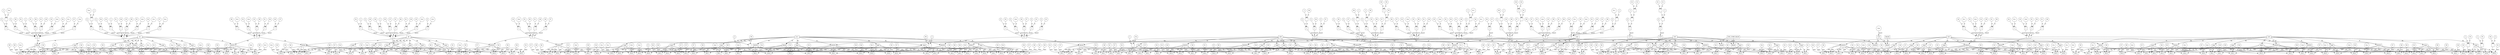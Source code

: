 // Horn Graph
digraph {
	"predicate_0" [label="h5"  nodeName="predicate_0" class=predicateName GNNNodeID=0 shape="box"]
	"predicateArgument_0" [label="Arg0"  nodeName="predicateArgument_0" class=predicateArgument GNNNodeID=1 shape="ellipse"]
		"predicate_0" -> "predicateArgument_0" [ label="PA"]
	"predicateArgument_1" [label="Arg1"  nodeName="predicateArgument_1" class=predicateArgument GNNNodeID=2 shape="ellipse"]
		"predicate_0" -> "predicateArgument_1" [ label="PA"]
	"predicateArgument_2" [label="Arg2"  nodeName="predicateArgument_2" class=predicateArgument GNNNodeID=3 shape="ellipse"]
		"predicate_0" -> "predicateArgument_2" [ label="PA"]
	"predicateArgument_3" [label="Arg3"  nodeName="predicateArgument_3" class=predicateArgument GNNNodeID=4 shape="ellipse"]
		"predicate_0" -> "predicateArgument_3" [ label="PA"]
	"predicateArgument_4" [label="Arg4"  nodeName="predicateArgument_4" class=predicateArgument GNNNodeID=5 shape="ellipse"]
		"predicate_0" -> "predicateArgument_4" [ label="PA"]
	"predicateArgument_5" [label="Arg5"  nodeName="predicateArgument_5" class=predicateArgument GNNNodeID=6 shape="ellipse"]
		"predicate_0" -> "predicateArgument_5" [ label="PA"]
	"predicateArgument_6" [label="Arg6"  nodeName="predicateArgument_6" class=predicateArgument GNNNodeID=7 shape="ellipse"]
		"predicate_0" -> "predicateArgument_6" [ label="PA"]
	"predicate_1" [label="h9"  nodeName="predicate_1" class=predicateName GNNNodeID=8 shape="box"]
	"predicateArgument_7" [label="Arg0"  nodeName="predicateArgument_7" class=predicateArgument GNNNodeID=9 shape="ellipse"]
		"predicate_1" -> "predicateArgument_7" [ label="PA"]
	"predicateArgument_8" [label="Arg1"  nodeName="predicateArgument_8" class=predicateArgument GNNNodeID=10 shape="ellipse"]
		"predicate_1" -> "predicateArgument_8" [ label="PA"]
	"predicateArgument_9" [label="Arg2"  nodeName="predicateArgument_9" class=predicateArgument GNNNodeID=11 shape="ellipse"]
		"predicate_1" -> "predicateArgument_9" [ label="PA"]
	"predicateArgument_10" [label="Arg3"  nodeName="predicateArgument_10" class=predicateArgument GNNNodeID=12 shape="ellipse"]
		"predicate_1" -> "predicateArgument_10" [ label="PA"]
	"predicateArgument_11" [label="Arg4"  nodeName="predicateArgument_11" class=predicateArgument GNNNodeID=13 shape="ellipse"]
		"predicate_1" -> "predicateArgument_11" [ label="PA"]
	"predicateArgument_12" [label="Arg5"  nodeName="predicateArgument_12" class=predicateArgument GNNNodeID=14 shape="ellipse"]
		"predicate_1" -> "predicateArgument_12" [ label="PA"]
	"predicateArgument_13" [label="Arg6"  nodeName="predicateArgument_13" class=predicateArgument GNNNodeID=15 shape="ellipse"]
		"predicate_1" -> "predicateArgument_13" [ label="PA"]
	"predicate_2" [label="h11"  nodeName="predicate_2" class=predicateName GNNNodeID=16 shape="box"]
	"predicateArgument_14" [label="Arg0"  nodeName="predicateArgument_14" class=predicateArgument GNNNodeID=17 shape="ellipse"]
		"predicate_2" -> "predicateArgument_14" [ label="PA"]
	"predicateArgument_15" [label="Arg1"  nodeName="predicateArgument_15" class=predicateArgument GNNNodeID=18 shape="ellipse"]
		"predicate_2" -> "predicateArgument_15" [ label="PA"]
	"predicateArgument_16" [label="Arg2"  nodeName="predicateArgument_16" class=predicateArgument GNNNodeID=19 shape="ellipse"]
		"predicate_2" -> "predicateArgument_16" [ label="PA"]
	"predicateArgument_17" [label="Arg3"  nodeName="predicateArgument_17" class=predicateArgument GNNNodeID=20 shape="ellipse"]
		"predicate_2" -> "predicateArgument_17" [ label="PA"]
	"predicateArgument_18" [label="Arg4"  nodeName="predicateArgument_18" class=predicateArgument GNNNodeID=21 shape="ellipse"]
		"predicate_2" -> "predicateArgument_18" [ label="PA"]
	"predicateArgument_19" [label="Arg5"  nodeName="predicateArgument_19" class=predicateArgument GNNNodeID=22 shape="ellipse"]
		"predicate_2" -> "predicateArgument_19" [ label="PA"]
	"predicateArgument_20" [label="Arg6"  nodeName="predicateArgument_20" class=predicateArgument GNNNodeID=23 shape="ellipse"]
		"predicate_2" -> "predicateArgument_20" [ label="PA"]
	"predicate_3" [label="h16"  nodeName="predicate_3" class=predicateName GNNNodeID=24 shape="box"]
	"predicateArgument_21" [label="Arg0"  nodeName="predicateArgument_21" class=predicateArgument GNNNodeID=25 shape="ellipse"]
		"predicate_3" -> "predicateArgument_21" [ label="PA"]
	"predicateArgument_22" [label="Arg1"  nodeName="predicateArgument_22" class=predicateArgument GNNNodeID=26 shape="ellipse"]
		"predicate_3" -> "predicateArgument_22" [ label="PA"]
	"predicateArgument_23" [label="Arg2"  nodeName="predicateArgument_23" class=predicateArgument GNNNodeID=27 shape="ellipse"]
		"predicate_3" -> "predicateArgument_23" [ label="PA"]
	"predicateArgument_24" [label="Arg3"  nodeName="predicateArgument_24" class=predicateArgument GNNNodeID=28 shape="ellipse"]
		"predicate_3" -> "predicateArgument_24" [ label="PA"]
	"predicateArgument_25" [label="Arg4"  nodeName="predicateArgument_25" class=predicateArgument GNNNodeID=29 shape="ellipse"]
		"predicate_3" -> "predicateArgument_25" [ label="PA"]
	"predicateArgument_26" [label="Arg5"  nodeName="predicateArgument_26" class=predicateArgument GNNNodeID=30 shape="ellipse"]
		"predicate_3" -> "predicateArgument_26" [ label="PA"]
	"predicateArgument_27" [label="Arg6"  nodeName="predicateArgument_27" class=predicateArgument GNNNodeID=31 shape="ellipse"]
		"predicate_3" -> "predicateArgument_27" [ label="PA"]
	"predicate_4" [label="h25"  nodeName="predicate_4" class=predicateName GNNNodeID=32 shape="box"]
	"predicateArgument_28" [label="Arg0"  nodeName="predicateArgument_28" class=predicateArgument GNNNodeID=33 shape="ellipse"]
		"predicate_4" -> "predicateArgument_28" [ label="PA"]
	"predicateArgument_29" [label="Arg1"  nodeName="predicateArgument_29" class=predicateArgument GNNNodeID=34 shape="ellipse"]
		"predicate_4" -> "predicateArgument_29" [ label="PA"]
	"predicateArgument_30" [label="Arg2"  nodeName="predicateArgument_30" class=predicateArgument GNNNodeID=35 shape="ellipse"]
		"predicate_4" -> "predicateArgument_30" [ label="PA"]
	"predicateArgument_31" [label="Arg3"  nodeName="predicateArgument_31" class=predicateArgument GNNNodeID=36 shape="ellipse"]
		"predicate_4" -> "predicateArgument_31" [ label="PA"]
	"predicateArgument_32" [label="Arg4"  nodeName="predicateArgument_32" class=predicateArgument GNNNodeID=37 shape="ellipse"]
		"predicate_4" -> "predicateArgument_32" [ label="PA"]
	"predicateArgument_33" [label="Arg5"  nodeName="predicateArgument_33" class=predicateArgument GNNNodeID=38 shape="ellipse"]
		"predicate_4" -> "predicateArgument_33" [ label="PA"]
	"predicateArgument_34" [label="Arg6"  nodeName="predicateArgument_34" class=predicateArgument GNNNodeID=39 shape="ellipse"]
		"predicate_4" -> "predicateArgument_34" [ label="PA"]
	"predicate_5" [label="h30"  nodeName="predicate_5" class=predicateName GNNNodeID=40 shape="box"]
	"predicateArgument_35" [label="Arg0"  nodeName="predicateArgument_35" class=predicateArgument GNNNodeID=41 shape="ellipse"]
		"predicate_5" -> "predicateArgument_35" [ label="PA"]
	"predicateArgument_36" [label="Arg1"  nodeName="predicateArgument_36" class=predicateArgument GNNNodeID=42 shape="ellipse"]
		"predicate_5" -> "predicateArgument_36" [ label="PA"]
	"predicateArgument_37" [label="Arg2"  nodeName="predicateArgument_37" class=predicateArgument GNNNodeID=43 shape="ellipse"]
		"predicate_5" -> "predicateArgument_37" [ label="PA"]
	"predicateArgument_38" [label="Arg3"  nodeName="predicateArgument_38" class=predicateArgument GNNNodeID=44 shape="ellipse"]
		"predicate_5" -> "predicateArgument_38" [ label="PA"]
	"predicateArgument_39" [label="Arg4"  nodeName="predicateArgument_39" class=predicateArgument GNNNodeID=45 shape="ellipse"]
		"predicate_5" -> "predicateArgument_39" [ label="PA"]
	"predicateArgument_40" [label="Arg5"  nodeName="predicateArgument_40" class=predicateArgument GNNNodeID=46 shape="ellipse"]
		"predicate_5" -> "predicateArgument_40" [ label="PA"]
	"predicate_6" [label="h35"  nodeName="predicate_6" class=predicateName GNNNodeID=47 shape="box"]
	"predicateArgument_41" [label="Arg0"  nodeName="predicateArgument_41" class=predicateArgument GNNNodeID=48 shape="ellipse"]
		"predicate_6" -> "predicateArgument_41" [ label="PA"]
	"predicateArgument_42" [label="Arg1"  nodeName="predicateArgument_42" class=predicateArgument GNNNodeID=49 shape="ellipse"]
		"predicate_6" -> "predicateArgument_42" [ label="PA"]
	"predicateArgument_43" [label="Arg2"  nodeName="predicateArgument_43" class=predicateArgument GNNNodeID=50 shape="ellipse"]
		"predicate_6" -> "predicateArgument_43" [ label="PA"]
	"predicateArgument_44" [label="Arg3"  nodeName="predicateArgument_44" class=predicateArgument GNNNodeID=51 shape="ellipse"]
		"predicate_6" -> "predicateArgument_44" [ label="PA"]
	"predicateArgument_45" [label="Arg4"  nodeName="predicateArgument_45" class=predicateArgument GNNNodeID=52 shape="ellipse"]
		"predicate_6" -> "predicateArgument_45" [ label="PA"]
	"predicateArgument_46" [label="Arg5"  nodeName="predicateArgument_46" class=predicateArgument GNNNodeID=53 shape="ellipse"]
		"predicate_6" -> "predicateArgument_46" [ label="PA"]
	"predicate_7" [label="h42"  nodeName="predicate_7" class=predicateName GNNNodeID=54 shape="box"]
	"predicateArgument_47" [label="Arg0"  nodeName="predicateArgument_47" class=predicateArgument GNNNodeID=55 shape="ellipse"]
		"predicate_7" -> "predicateArgument_47" [ label="PA"]
	"predicateArgument_48" [label="Arg1"  nodeName="predicateArgument_48" class=predicateArgument GNNNodeID=56 shape="ellipse"]
		"predicate_7" -> "predicateArgument_48" [ label="PA"]
	"predicate_8" [label="CHC_COMP_FALSE"  nodeName="predicate_8" class=predicateName GNNNodeID=57 shape="box"]
	"predicate_9" [label="FALSE"  nodeName="predicate_9" class=predicateName GNNNodeID=58 shape="box"]
	"clause_0" [label="C0"  nodeName="clause_0" class=clause GNNNodeID=59 shape="box"]
	">=_60" [label="="  nodeName=">=_60" class=operator GNNNodeID=60 shape="square"]
		">=_60" -> "clause_0" [ label="guard"]
	"0_61" [label="0"  nodeName="0_61" class=constant GNNNodeID=61 shape="circle"]
		"0_61" -> ">=_60" [ label="st"]
	"-_62" [label="-"  nodeName="-_62" class=operator GNNNodeID=62 shape="square"]
		"-_62" -> ">=_60" [ label="st"]
	"-1_63" [label="-1"  nodeName="-1_63" class=constant GNNNodeID=63 shape="circle"]
		"-1_63" -> "-_62" [ label="st"]
	"P14_64" [label="P14"  nodeName="P14_64" class=symbolicConstant GNNNodeID=64 shape="circle"]
		"P14_64" -> "-_62" [ label="st"]
	"=_65" [label="="  nodeName="=_65" class=operator GNNNodeID=65 shape="square"]
		"=_65" -> "clause_0" [ label="guard"]
	"0_66" [label="0"  nodeName="0_66" class=constant GNNNodeID=66 shape="circle"]
		"0_66" -> "=_65" [ label="st"]
	"P6_67" [label="P6"  nodeName="P6_67" class=symbolicConstant GNNNodeID=67 shape="circle"]
		"P6_67" -> "=_65" [ label="st"]
	"=_68" [label="="  nodeName="=_68" class=operator GNNNodeID=68 shape="square"]
		"=_68" -> "clause_0" [ label="guard"]
	"P5_69" [label="P5"  nodeName="P5_69" class=symbolicConstant GNNNodeID=69 shape="circle"]
		"P5_69" -> "=_68" [ label="st"]
	"1_70" [label="1"  nodeName="1_70" class=constant GNNNodeID=70 shape="circle"]
		"1_70" -> "=_68" [ label="st"]
	"=_71" [label="="  nodeName="=_71" class=operator GNNNodeID=71 shape="square"]
		"=_71" -> "clause_0" [ label="guard"]
	"P1_72" [label="P1"  nodeName="P1_72" class=symbolicConstant GNNNodeID=72 shape="circle"]
		"P1_72" -> "=_71" [ label="st"]
	"P8_73" [label="P8"  nodeName="P8_73" class=symbolicConstant GNNNodeID=73 shape="circle"]
		"P8_73" -> "=_71" [ label="st"]
	"=_74" [label="="  nodeName="=_74" class=operator GNNNodeID=74 shape="square"]
		"=_74" -> "clause_0" [ label="guard"]
	"P2_75" [label="P2"  nodeName="P2_75" class=symbolicConstant GNNNodeID=75 shape="circle"]
		"P2_75" -> "=_74" [ label="st"]
	"P9_76" [label="P9"  nodeName="P9_76" class=symbolicConstant GNNNodeID=76 shape="circle"]
		"P9_76" -> "=_74" [ label="st"]
	"=_77" [label="="  nodeName="=_77" class=operator GNNNodeID=77 shape="square"]
		"=_77" -> "clause_0" [ label="guard"]
	"P3_78" [label="P3"  nodeName="P3_78" class=symbolicConstant GNNNodeID=78 shape="circle"]
		"P3_78" -> "=_77" [ label="st"]
	"P10_79" [label="P10"  nodeName="P10_79" class=symbolicConstant GNNNodeID=79 shape="circle"]
		"P10_79" -> "=_77" [ label="st"]
	"=_80" [label="="  nodeName="=_80" class=operator GNNNodeID=80 shape="square"]
		"=_80" -> "clause_0" [ label="guard"]
	"P4_81" [label="P4"  nodeName="P4_81" class=symbolicConstant GNNNodeID=81 shape="circle"]
		"P4_81" -> "=_80" [ label="st"]
	"P11_82" [label="P11"  nodeName="P11_82" class=symbolicConstant GNNNodeID=82 shape="circle"]
		"P11_82" -> "=_80" [ label="st"]
	"=_83" [label="="  nodeName="=_83" class=operator GNNNodeID=83 shape="square"]
		"=_83" -> "clause_0" [ label="guard"]
	"P7_84" [label="P7"  nodeName="P7_84" class=symbolicConstant GNNNodeID=84 shape="circle"]
		"P7_84" -> "=_83" [ label="st"]
	"P14_85" [label="P14"  nodeName="P14_85" class=symbolicConstant GNNNodeID=85 shape="circle"]
		"P14_85" -> "=_83" [ label="st"]
	"clauseHead_0" [label="HEAD"  nodeName="clauseHead_0" class=clauseHead GNNNodeID=86 shape="box"]
		"clause_0" -> "clauseHead_0" [ label="CH"]
		"predicate_0" -> "clauseHead_0" [ label="PI"]
	"clauseArgument_0" [label="ARG0"  nodeName="clauseArgument_0" class=clauseArg GNNNodeID=87 shape="ellipse"]
		"clauseHead_0" -> "clauseArgument_0" [ label="ARG"]
		"predicateArgument_0" -> "clauseArgument_0" [ label="AI"]
	"P14_88" [label="P14"  nodeName="P14_88" class=symbolicConstant GNNNodeID=88 shape="circle"]
		"P14_88" -> "clauseArgument_0" [ label="data"]
	"clauseArgument_1" [label="ARG1"  nodeName="clauseArgument_1" class=clauseArg GNNNodeID=89 shape="ellipse"]
		"clauseHead_0" -> "clauseArgument_1" [ label="ARG"]
		"predicateArgument_1" -> "clauseArgument_1" [ label="AI"]
	"P11_90" [label="P11"  nodeName="P11_90" class=symbolicConstant GNNNodeID=90 shape="circle"]
		"P11_90" -> "clauseArgument_1" [ label="data"]
	"clauseArgument_2" [label="ARG2"  nodeName="clauseArgument_2" class=clauseArg GNNNodeID=91 shape="ellipse"]
		"clauseHead_0" -> "clauseArgument_2" [ label="ARG"]
		"predicateArgument_2" -> "clauseArgument_2" [ label="AI"]
	"P10_92" [label="P10"  nodeName="P10_92" class=symbolicConstant GNNNodeID=92 shape="circle"]
		"P10_92" -> "clauseArgument_2" [ label="data"]
	"clauseArgument_3" [label="ARG3"  nodeName="clauseArgument_3" class=clauseArg GNNNodeID=93 shape="ellipse"]
		"clauseHead_0" -> "clauseArgument_3" [ label="ARG"]
		"predicateArgument_3" -> "clauseArgument_3" [ label="AI"]
	"P9_94" [label="P9"  nodeName="P9_94" class=symbolicConstant GNNNodeID=94 shape="circle"]
		"P9_94" -> "clauseArgument_3" [ label="data"]
	"clauseArgument_4" [label="ARG4"  nodeName="clauseArgument_4" class=clauseArg GNNNodeID=95 shape="ellipse"]
		"clauseHead_0" -> "clauseArgument_4" [ label="ARG"]
		"predicateArgument_4" -> "clauseArgument_4" [ label="AI"]
	"P8_96" [label="P8"  nodeName="P8_96" class=symbolicConstant GNNNodeID=96 shape="circle"]
		"P8_96" -> "clauseArgument_4" [ label="data"]
	"clauseArgument_5" [label="ARG5"  nodeName="clauseArgument_5" class=clauseArg GNNNodeID=97 shape="ellipse"]
		"clauseHead_0" -> "clauseArgument_5" [ label="ARG"]
		"predicateArgument_5" -> "clauseArgument_5" [ label="AI"]
	"P6_98" [label="P6"  nodeName="P6_98" class=symbolicConstant GNNNodeID=98 shape="circle"]
		"P6_98" -> "clauseArgument_5" [ label="data"]
	"clauseArgument_6" [label="ARG6"  nodeName="clauseArgument_6" class=clauseArg GNNNodeID=99 shape="ellipse"]
		"clauseHead_0" -> "clauseArgument_6" [ label="ARG"]
		"predicateArgument_6" -> "clauseArgument_6" [ label="AI"]
	"P5_100" [label="P5"  nodeName="P5_100" class=symbolicConstant GNNNodeID=100 shape="circle"]
		"P5_100" -> "clauseArgument_6" [ label="data"]
	"clause_1" [label="C1"  nodeName="clause_1" class=clause GNNNodeID=101 shape="box"]
	">=_102" [label="="  nodeName=">=_102" class=operator GNNNodeID=102 shape="square"]
		">=_102" -> "clause_1" [ label="guard"]
	"0_103" [label="0"  nodeName="0_103" class=constant GNNNodeID=103 shape="circle"]
		"0_103" -> ">=_102" [ label="st"]
	"-_104" [label="-"  nodeName="-_104" class=operator GNNNodeID=104 shape="square"]
		"-_104" -> ">=_102" [ label="st"]
	"P14_105" [label="P14"  nodeName="P14_105" class=symbolicConstant GNNNodeID=105 shape="circle"]
		"P14_105" -> "-_104" [ label="st"]
	"1_106" [label="1"  nodeName="1_106" class=constant GNNNodeID=106 shape="circle"]
		"1_106" -> "-_104" [ label="st"]
	"=_107" [label="="  nodeName="=_107" class=operator GNNNodeID=107 shape="square"]
		"=_107" -> "clause_1" [ label="guard"]
	"0_108" [label="0"  nodeName="0_108" class=constant GNNNodeID=108 shape="circle"]
		"0_108" -> "=_107" [ label="st"]
	"P6_109" [label="P6"  nodeName="P6_109" class=symbolicConstant GNNNodeID=109 shape="circle"]
		"P6_109" -> "=_107" [ label="st"]
	"=_110" [label="="  nodeName="=_110" class=operator GNNNodeID=110 shape="square"]
		"=_110" -> "clause_1" [ label="guard"]
	"P5_111" [label="P5"  nodeName="P5_111" class=symbolicConstant GNNNodeID=111 shape="circle"]
		"P5_111" -> "=_110" [ label="st"]
	"1_112" [label="1"  nodeName="1_112" class=constant GNNNodeID=112 shape="circle"]
		"1_112" -> "=_110" [ label="st"]
	"=_113" [label="="  nodeName="=_113" class=operator GNNNodeID=113 shape="square"]
		"=_113" -> "clause_1" [ label="guard"]
	"P1_114" [label="P1"  nodeName="P1_114" class=symbolicConstant GNNNodeID=114 shape="circle"]
		"P1_114" -> "=_113" [ label="st"]
	"P8_115" [label="P8"  nodeName="P8_115" class=symbolicConstant GNNNodeID=115 shape="circle"]
		"P8_115" -> "=_113" [ label="st"]
	"=_116" [label="="  nodeName="=_116" class=operator GNNNodeID=116 shape="square"]
		"=_116" -> "clause_1" [ label="guard"]
	"P2_117" [label="P2"  nodeName="P2_117" class=symbolicConstant GNNNodeID=117 shape="circle"]
		"P2_117" -> "=_116" [ label="st"]
	"P9_118" [label="P9"  nodeName="P9_118" class=symbolicConstant GNNNodeID=118 shape="circle"]
		"P9_118" -> "=_116" [ label="st"]
	"=_119" [label="="  nodeName="=_119" class=operator GNNNodeID=119 shape="square"]
		"=_119" -> "clause_1" [ label="guard"]
	"P3_120" [label="P3"  nodeName="P3_120" class=symbolicConstant GNNNodeID=120 shape="circle"]
		"P3_120" -> "=_119" [ label="st"]
	"P10_121" [label="P10"  nodeName="P10_121" class=symbolicConstant GNNNodeID=121 shape="circle"]
		"P10_121" -> "=_119" [ label="st"]
	"=_122" [label="="  nodeName="=_122" class=operator GNNNodeID=122 shape="square"]
		"=_122" -> "clause_1" [ label="guard"]
	"P4_123" [label="P4"  nodeName="P4_123" class=symbolicConstant GNNNodeID=123 shape="circle"]
		"P4_123" -> "=_122" [ label="st"]
	"P11_124" [label="P11"  nodeName="P11_124" class=symbolicConstant GNNNodeID=124 shape="circle"]
		"P11_124" -> "=_122" [ label="st"]
	"=_125" [label="="  nodeName="=_125" class=operator GNNNodeID=125 shape="square"]
		"=_125" -> "clause_1" [ label="guard"]
	"P7_126" [label="P7"  nodeName="P7_126" class=symbolicConstant GNNNodeID=126 shape="circle"]
		"P7_126" -> "=_125" [ label="st"]
	"P14_127" [label="P14"  nodeName="P14_127" class=symbolicConstant GNNNodeID=127 shape="circle"]
		"P14_127" -> "=_125" [ label="st"]
	"clauseHead_1" [label="HEAD"  nodeName="clauseHead_1" class=clauseHead GNNNodeID=128 shape="box"]
		"clause_1" -> "clauseHead_1" [ label="CH"]
		"predicate_0" -> "clauseHead_1" [ label="PI"]
	"clauseArgument_7" [label="ARG0"  nodeName="clauseArgument_7" class=clauseArg GNNNodeID=129 shape="ellipse"]
		"clauseHead_1" -> "clauseArgument_7" [ label="ARG"]
		"predicateArgument_0" -> "clauseArgument_7" [ label="AI"]
	"P14_130" [label="P14"  nodeName="P14_130" class=symbolicConstant GNNNodeID=130 shape="circle"]
		"P14_130" -> "clauseArgument_7" [ label="data"]
	"clauseArgument_8" [label="ARG1"  nodeName="clauseArgument_8" class=clauseArg GNNNodeID=131 shape="ellipse"]
		"clauseHead_1" -> "clauseArgument_8" [ label="ARG"]
		"predicateArgument_1" -> "clauseArgument_8" [ label="AI"]
	"P11_132" [label="P11"  nodeName="P11_132" class=symbolicConstant GNNNodeID=132 shape="circle"]
		"P11_132" -> "clauseArgument_8" [ label="data"]
	"clauseArgument_9" [label="ARG2"  nodeName="clauseArgument_9" class=clauseArg GNNNodeID=133 shape="ellipse"]
		"clauseHead_1" -> "clauseArgument_9" [ label="ARG"]
		"predicateArgument_2" -> "clauseArgument_9" [ label="AI"]
	"P10_134" [label="P10"  nodeName="P10_134" class=symbolicConstant GNNNodeID=134 shape="circle"]
		"P10_134" -> "clauseArgument_9" [ label="data"]
	"clauseArgument_10" [label="ARG3"  nodeName="clauseArgument_10" class=clauseArg GNNNodeID=135 shape="ellipse"]
		"clauseHead_1" -> "clauseArgument_10" [ label="ARG"]
		"predicateArgument_3" -> "clauseArgument_10" [ label="AI"]
	"P9_136" [label="P9"  nodeName="P9_136" class=symbolicConstant GNNNodeID=136 shape="circle"]
		"P9_136" -> "clauseArgument_10" [ label="data"]
	"clauseArgument_11" [label="ARG4"  nodeName="clauseArgument_11" class=clauseArg GNNNodeID=137 shape="ellipse"]
		"clauseHead_1" -> "clauseArgument_11" [ label="ARG"]
		"predicateArgument_4" -> "clauseArgument_11" [ label="AI"]
	"P8_138" [label="P8"  nodeName="P8_138" class=symbolicConstant GNNNodeID=138 shape="circle"]
		"P8_138" -> "clauseArgument_11" [ label="data"]
	"clauseArgument_12" [label="ARG5"  nodeName="clauseArgument_12" class=clauseArg GNNNodeID=139 shape="ellipse"]
		"clauseHead_1" -> "clauseArgument_12" [ label="ARG"]
		"predicateArgument_5" -> "clauseArgument_12" [ label="AI"]
	"P6_140" [label="P6"  nodeName="P6_140" class=symbolicConstant GNNNodeID=140 shape="circle"]
		"P6_140" -> "clauseArgument_12" [ label="data"]
	"clauseArgument_13" [label="ARG6"  nodeName="clauseArgument_13" class=clauseArg GNNNodeID=141 shape="ellipse"]
		"clauseHead_1" -> "clauseArgument_13" [ label="ARG"]
		"predicateArgument_6" -> "clauseArgument_13" [ label="AI"]
	"P5_142" [label="P5"  nodeName="P5_142" class=symbolicConstant GNNNodeID=142 shape="circle"]
		"P5_142" -> "clauseArgument_13" [ label="data"]
	"clause_2" [label="C2"  nodeName="clause_2" class=clause GNNNodeID=143 shape="box"]
	"=_144" [label="="  nodeName="=_144" class=operator GNNNodeID=144 shape="square"]
		"=_144" -> "clause_2" [ label="guard"]
	"P6_145" [label="P6"  nodeName="P6_145" class=symbolicConstant GNNNodeID=145 shape="circle"]
		"P6_145" -> "=_144" [ label="st"]
	"P13_146" [label="P13"  nodeName="P13_146" class=symbolicConstant GNNNodeID=146 shape="circle"]
		"P13_146" -> "=_144" [ label="st"]
	"=_147" [label="="  nodeName="=_147" class=operator GNNNodeID=147 shape="square"]
		"=_147" -> "clause_2" [ label="guard"]
	"P3_148" [label="P3"  nodeName="P3_148" class=symbolicConstant GNNNodeID=148 shape="circle"]
		"P3_148" -> "=_147" [ label="st"]
	"P10_149" [label="P10"  nodeName="P10_149" class=symbolicConstant GNNNodeID=149 shape="circle"]
		"P10_149" -> "=_147" [ label="st"]
	"=_150" [label="="  nodeName="=_150" class=operator GNNNodeID=150 shape="square"]
		"=_150" -> "clause_2" [ label="guard"]
	"P2_151" [label="P2"  nodeName="P2_151" class=symbolicConstant GNNNodeID=151 shape="circle"]
		"P2_151" -> "=_150" [ label="st"]
	"P9_152" [label="P9"  nodeName="P9_152" class=symbolicConstant GNNNodeID=152 shape="circle"]
		"P9_152" -> "=_150" [ label="st"]
	"=_153" [label="="  nodeName="=_153" class=operator GNNNodeID=153 shape="square"]
		"=_153" -> "clause_2" [ label="guard"]
	"P1_154" [label="P1"  nodeName="P1_154" class=symbolicConstant GNNNodeID=154 shape="circle"]
		"P1_154" -> "=_153" [ label="st"]
	"P8_155" [label="P8"  nodeName="P8_155" class=symbolicConstant GNNNodeID=155 shape="circle"]
		"P8_155" -> "=_153" [ label="st"]
	"=_156" [label="="  nodeName="=_156" class=operator GNNNodeID=156 shape="square"]
		"=_156" -> "clause_2" [ label="guard"]
	"P0_157" [label="P0"  nodeName="P0_157" class=symbolicConstant GNNNodeID=157 shape="circle"]
		"P0_157" -> "=_156" [ label="st"]
	"P7_158" [label="P7"  nodeName="P7_158" class=symbolicConstant GNNNodeID=158 shape="circle"]
		"P7_158" -> "=_156" [ label="st"]
	"clauseHead_2" [label="HEAD"  nodeName="clauseHead_2" class=clauseHead GNNNodeID=159 shape="box"]
		"clause_2" -> "clauseHead_2" [ label="CH"]
		"predicate_1" -> "clauseHead_2" [ label="PI"]
	"clauseArgument_14" [label="ARG0"  nodeName="clauseArgument_14" class=clauseArg GNNNodeID=160 shape="ellipse"]
		"clauseHead_2" -> "clauseArgument_14" [ label="ARG"]
		"predicateArgument_7" -> "clauseArgument_14" [ label="AI"]
	"P10_161" [label="P10"  nodeName="P10_161" class=symbolicConstant GNNNodeID=161 shape="circle"]
		"P10_161" -> "clauseArgument_14" [ label="data"]
	"clauseArgument_15" [label="ARG1"  nodeName="clauseArgument_15" class=clauseArg GNNNodeID=162 shape="ellipse"]
		"clauseHead_2" -> "clauseArgument_15" [ label="ARG"]
		"predicateArgument_8" -> "clauseArgument_15" [ label="AI"]
	"P9_163" [label="P9"  nodeName="P9_163" class=symbolicConstant GNNNodeID=163 shape="circle"]
		"P9_163" -> "clauseArgument_15" [ label="data"]
	"clauseArgument_16" [label="ARG2"  nodeName="clauseArgument_16" class=clauseArg GNNNodeID=164 shape="ellipse"]
		"clauseHead_2" -> "clauseArgument_16" [ label="ARG"]
		"predicateArgument_9" -> "clauseArgument_16" [ label="AI"]
	"P8_165" [label="P8"  nodeName="P8_165" class=symbolicConstant GNNNodeID=165 shape="circle"]
		"P8_165" -> "clauseArgument_16" [ label="data"]
	"clauseArgument_17" [label="ARG3"  nodeName="clauseArgument_17" class=clauseArg GNNNodeID=166 shape="ellipse"]
		"clauseHead_2" -> "clauseArgument_17" [ label="ARG"]
		"predicateArgument_10" -> "clauseArgument_17" [ label="AI"]
	"P7_167" [label="P7"  nodeName="P7_167" class=symbolicConstant GNNNodeID=167 shape="circle"]
		"P7_167" -> "clauseArgument_17" [ label="data"]
	"clauseArgument_18" [label="ARG4"  nodeName="clauseArgument_18" class=clauseArg GNNNodeID=168 shape="ellipse"]
		"clauseHead_2" -> "clauseArgument_18" [ label="ARG"]
		"predicateArgument_11" -> "clauseArgument_18" [ label="AI"]
	"P6_169" [label="P6"  nodeName="P6_169" class=symbolicConstant GNNNodeID=169 shape="circle"]
		"P6_169" -> "clauseArgument_18" [ label="data"]
	"clauseArgument_19" [label="ARG5"  nodeName="clauseArgument_19" class=clauseArg GNNNodeID=170 shape="ellipse"]
		"clauseHead_2" -> "clauseArgument_19" [ label="ARG"]
		"predicateArgument_12" -> "clauseArgument_19" [ label="AI"]
	"P5_171" [label="P5"  nodeName="P5_171" class=symbolicConstant GNNNodeID=171 shape="circle"]
		"P5_171" -> "clauseArgument_19" [ label="data"]
	"clauseArgument_20" [label="ARG6"  nodeName="clauseArgument_20" class=clauseArg GNNNodeID=172 shape="ellipse"]
		"clauseHead_2" -> "clauseArgument_20" [ label="ARG"]
		"predicateArgument_13" -> "clauseArgument_20" [ label="AI"]
	"P4_173" [label="P4"  nodeName="P4_173" class=symbolicConstant GNNNodeID=173 shape="circle"]
		"P4_173" -> "clauseArgument_20" [ label="data"]
	"clauseBody_0" [label="BODY0"  nodeName="clauseBody_0" class=clauseBody GNNNodeID=174 shape="box"]
		"clause_2" -> "clauseBody_0" [ label="CB"]
		"predicate_0" -> "clauseBody_0" [ label="PI"]
	"clauseArgument_21" [label="ARG0"  nodeName="clauseArgument_21" class=clauseArg GNNNodeID=175 shape="ellipse"]
		"clauseBody_0" -> "clauseArgument_21" [ label="ARG"]
		"predicateArgument_0" -> "clauseArgument_21" [ label="AI"]
	"P13_176" [label="P13"  nodeName="P13_176" class=symbolicConstant GNNNodeID=176 shape="circle"]
		"P13_176" -> "clauseArgument_21" [ label="data"]
	"clauseArgument_22" [label="ARG1"  nodeName="clauseArgument_22" class=clauseArg GNNNodeID=177 shape="ellipse"]
		"clauseBody_0" -> "clauseArgument_22" [ label="ARG"]
		"predicateArgument_1" -> "clauseArgument_22" [ label="AI"]
	"P10_178" [label="P10"  nodeName="P10_178" class=symbolicConstant GNNNodeID=178 shape="circle"]
		"P10_178" -> "clauseArgument_22" [ label="data"]
	"clauseArgument_23" [label="ARG2"  nodeName="clauseArgument_23" class=clauseArg GNNNodeID=179 shape="ellipse"]
		"clauseBody_0" -> "clauseArgument_23" [ label="ARG"]
		"predicateArgument_2" -> "clauseArgument_23" [ label="AI"]
	"P9_180" [label="P9"  nodeName="P9_180" class=symbolicConstant GNNNodeID=180 shape="circle"]
		"P9_180" -> "clauseArgument_23" [ label="data"]
	"clauseArgument_24" [label="ARG3"  nodeName="clauseArgument_24" class=clauseArg GNNNodeID=181 shape="ellipse"]
		"clauseBody_0" -> "clauseArgument_24" [ label="ARG"]
		"predicateArgument_3" -> "clauseArgument_24" [ label="AI"]
	"P8_182" [label="P8"  nodeName="P8_182" class=symbolicConstant GNNNodeID=182 shape="circle"]
		"P8_182" -> "clauseArgument_24" [ label="data"]
	"clauseArgument_25" [label="ARG4"  nodeName="clauseArgument_25" class=clauseArg GNNNodeID=183 shape="ellipse"]
		"clauseBody_0" -> "clauseArgument_25" [ label="ARG"]
		"predicateArgument_4" -> "clauseArgument_25" [ label="AI"]
	"P7_184" [label="P7"  nodeName="P7_184" class=symbolicConstant GNNNodeID=184 shape="circle"]
		"P7_184" -> "clauseArgument_25" [ label="data"]
	"clauseArgument_26" [label="ARG5"  nodeName="clauseArgument_26" class=clauseArg GNNNodeID=185 shape="ellipse"]
		"clauseBody_0" -> "clauseArgument_26" [ label="ARG"]
		"predicateArgument_5" -> "clauseArgument_26" [ label="AI"]
	"P5_186" [label="P5"  nodeName="P5_186" class=symbolicConstant GNNNodeID=186 shape="circle"]
		"P5_186" -> "clauseArgument_26" [ label="data"]
	"clauseArgument_27" [label="ARG6"  nodeName="clauseArgument_27" class=clauseArg GNNNodeID=187 shape="ellipse"]
		"clauseBody_0" -> "clauseArgument_27" [ label="ARG"]
		"predicateArgument_6" -> "clauseArgument_27" [ label="AI"]
	"P4_188" [label="P4"  nodeName="P4_188" class=symbolicConstant GNNNodeID=188 shape="circle"]
		"P4_188" -> "clauseArgument_27" [ label="data"]
	"clause_3" [label="C3"  nodeName="clause_3" class=clause GNNNodeID=189 shape="box"]
	"=_190" [label="="  nodeName="=_190" class=operator GNNNodeID=190 shape="square"]
		"=_190" -> "clause_3" [ label="guard"]
	"P5_191" [label="P5"  nodeName="P5_191" class=symbolicConstant GNNNodeID=191 shape="circle"]
		"P5_191" -> "=_190" [ label="st"]
	"1_192" [label="1"  nodeName="1_192" class=constant GNNNodeID=192 shape="circle"]
		"1_192" -> "=_190" [ label="st"]
	"=_193" [label="="  nodeName="=_193" class=operator GNNNodeID=193 shape="square"]
		"=_193" -> "clause_3" [ label="guard"]
	"0_194" [label="0"  nodeName="0_194" class=constant GNNNodeID=194 shape="circle"]
		"0_194" -> "=_193" [ label="st"]
	"P6_195" [label="P6"  nodeName="P6_195" class=symbolicConstant GNNNodeID=195 shape="circle"]
		"P6_195" -> "=_193" [ label="st"]
	"=_196" [label="="  nodeName="=_196" class=operator GNNNodeID=196 shape="square"]
		"=_196" -> "clause_3" [ label="guard"]
	"P4_197" [label="P4"  nodeName="P4_197" class=symbolicConstant GNNNodeID=197 shape="circle"]
		"P4_197" -> "=_196" [ label="st"]
	"1_198" [label="1"  nodeName="1_198" class=constant GNNNodeID=198 shape="circle"]
		"1_198" -> "=_196" [ label="st"]
	"=_199" [label="="  nodeName="=_199" class=operator GNNNodeID=199 shape="square"]
		"=_199" -> "clause_3" [ label="guard"]
	"P0_200" [label="P0"  nodeName="P0_200" class=symbolicConstant GNNNodeID=200 shape="circle"]
		"P0_200" -> "=_199" [ label="st"]
	"P7_201" [label="P7"  nodeName="P7_201" class=symbolicConstant GNNNodeID=201 shape="circle"]
		"P7_201" -> "=_199" [ label="st"]
	"=_202" [label="="  nodeName="=_202" class=operator GNNNodeID=202 shape="square"]
		"=_202" -> "clause_3" [ label="guard"]
	"P1_203" [label="P1"  nodeName="P1_203" class=symbolicConstant GNNNodeID=203 shape="circle"]
		"P1_203" -> "=_202" [ label="st"]
	"P8_204" [label="P8"  nodeName="P8_204" class=symbolicConstant GNNNodeID=204 shape="circle"]
		"P8_204" -> "=_202" [ label="st"]
	"=_205" [label="="  nodeName="=_205" class=operator GNNNodeID=205 shape="square"]
		"=_205" -> "clause_3" [ label="guard"]
	"P2_206" [label="P2"  nodeName="P2_206" class=symbolicConstant GNNNodeID=206 shape="circle"]
		"P2_206" -> "=_205" [ label="st"]
	"P9_207" [label="P9"  nodeName="P9_207" class=symbolicConstant GNNNodeID=207 shape="circle"]
		"P9_207" -> "=_205" [ label="st"]
	"=_208" [label="="  nodeName="=_208" class=operator GNNNodeID=208 shape="square"]
		"=_208" -> "clause_3" [ label="guard"]
	"P3_209" [label="P3"  nodeName="P3_209" class=symbolicConstant GNNNodeID=209 shape="circle"]
		"P3_209" -> "=_208" [ label="st"]
	"P10_210" [label="P10"  nodeName="P10_210" class=symbolicConstant GNNNodeID=210 shape="circle"]
		"P10_210" -> "=_208" [ label="st"]
	"=_211" [label="="  nodeName="=_211" class=operator GNNNodeID=211 shape="square"]
		"=_211" -> "clause_3" [ label="guard"]
	"0_212" [label="0"  nodeName="0_212" class=constant GNNNodeID=212 shape="circle"]
		"0_212" -> "=_211" [ label="st"]
	"P13_213" [label="P13"  nodeName="P13_213" class=symbolicConstant GNNNodeID=213 shape="circle"]
		"P13_213" -> "=_211" [ label="st"]
	"clauseHead_3" [label="HEAD"  nodeName="clauseHead_3" class=clauseHead GNNNodeID=214 shape="box"]
		"clause_3" -> "clauseHead_3" [ label="CH"]
		"predicate_1" -> "clauseHead_3" [ label="PI"]
	"clauseArgument_28" [label="ARG0"  nodeName="clauseArgument_28" class=clauseArg GNNNodeID=215 shape="ellipse"]
		"clauseHead_3" -> "clauseArgument_28" [ label="ARG"]
		"predicateArgument_7" -> "clauseArgument_28" [ label="AI"]
	"P10_216" [label="P10"  nodeName="P10_216" class=symbolicConstant GNNNodeID=216 shape="circle"]
		"P10_216" -> "clauseArgument_28" [ label="data"]
	"clauseArgument_29" [label="ARG1"  nodeName="clauseArgument_29" class=clauseArg GNNNodeID=217 shape="ellipse"]
		"clauseHead_3" -> "clauseArgument_29" [ label="ARG"]
		"predicateArgument_8" -> "clauseArgument_29" [ label="AI"]
	"P9_218" [label="P9"  nodeName="P9_218" class=symbolicConstant GNNNodeID=218 shape="circle"]
		"P9_218" -> "clauseArgument_29" [ label="data"]
	"clauseArgument_30" [label="ARG2"  nodeName="clauseArgument_30" class=clauseArg GNNNodeID=219 shape="ellipse"]
		"clauseHead_3" -> "clauseArgument_30" [ label="ARG"]
		"predicateArgument_9" -> "clauseArgument_30" [ label="AI"]
	"P8_220" [label="P8"  nodeName="P8_220" class=symbolicConstant GNNNodeID=220 shape="circle"]
		"P8_220" -> "clauseArgument_30" [ label="data"]
	"clauseArgument_31" [label="ARG3"  nodeName="clauseArgument_31" class=clauseArg GNNNodeID=221 shape="ellipse"]
		"clauseHead_3" -> "clauseArgument_31" [ label="ARG"]
		"predicateArgument_10" -> "clauseArgument_31" [ label="AI"]
	"P7_222" [label="P7"  nodeName="P7_222" class=symbolicConstant GNNNodeID=222 shape="circle"]
		"P7_222" -> "clauseArgument_31" [ label="data"]
	"clauseArgument_32" [label="ARG4"  nodeName="clauseArgument_32" class=clauseArg GNNNodeID=223 shape="ellipse"]
		"clauseHead_3" -> "clauseArgument_32" [ label="ARG"]
		"predicateArgument_11" -> "clauseArgument_32" [ label="AI"]
	"P6_224" [label="P6"  nodeName="P6_224" class=symbolicConstant GNNNodeID=224 shape="circle"]
		"P6_224" -> "clauseArgument_32" [ label="data"]
	"clauseArgument_33" [label="ARG5"  nodeName="clauseArgument_33" class=clauseArg GNNNodeID=225 shape="ellipse"]
		"clauseHead_3" -> "clauseArgument_33" [ label="ARG"]
		"predicateArgument_12" -> "clauseArgument_33" [ label="AI"]
	"P5_226" [label="P5"  nodeName="P5_226" class=symbolicConstant GNNNodeID=226 shape="circle"]
		"P5_226" -> "clauseArgument_33" [ label="data"]
	"clauseArgument_34" [label="ARG6"  nodeName="clauseArgument_34" class=clauseArg GNNNodeID=227 shape="ellipse"]
		"clauseHead_3" -> "clauseArgument_34" [ label="ARG"]
		"predicateArgument_13" -> "clauseArgument_34" [ label="AI"]
	"P4_228" [label="P4"  nodeName="P4_228" class=symbolicConstant GNNNodeID=228 shape="circle"]
		"P4_228" -> "clauseArgument_34" [ label="data"]
	"clause_4" [label="C4"  nodeName="clause_4" class=clause GNNNodeID=229 shape="box"]
	"=_230" [label="="  nodeName="=_230" class=operator GNNNodeID=230 shape="square"]
		"=_230" -> "clause_4" [ label="guard"]
	"P3_231" [label="P3"  nodeName="P3_231" class=symbolicConstant GNNNodeID=231 shape="circle"]
		"P3_231" -> "=_230" [ label="st"]
	"P10_232" [label="P10"  nodeName="P10_232" class=symbolicConstant GNNNodeID=232 shape="circle"]
		"P10_232" -> "=_230" [ label="st"]
	"=_233" [label="="  nodeName="=_233" class=operator GNNNodeID=233 shape="square"]
		"=_233" -> "clause_4" [ label="guard"]
	"P2_234" [label="P2"  nodeName="P2_234" class=symbolicConstant GNNNodeID=234 shape="circle"]
		"P2_234" -> "=_233" [ label="st"]
	"P9_235" [label="P9"  nodeName="P9_235" class=symbolicConstant GNNNodeID=235 shape="circle"]
		"P9_235" -> "=_233" [ label="st"]
	"=_236" [label="="  nodeName="=_236" class=operator GNNNodeID=236 shape="square"]
		"=_236" -> "clause_4" [ label="guard"]
	"P1_237" [label="P1"  nodeName="P1_237" class=symbolicConstant GNNNodeID=237 shape="circle"]
		"P1_237" -> "=_236" [ label="st"]
	"P8_238" [label="P8"  nodeName="P8_238" class=symbolicConstant GNNNodeID=238 shape="circle"]
		"P8_238" -> "=_236" [ label="st"]
	"=_239" [label="="  nodeName="=_239" class=operator GNNNodeID=239 shape="square"]
		"=_239" -> "clause_4" [ label="guard"]
	"P0_240" [label="P0"  nodeName="P0_240" class=symbolicConstant GNNNodeID=240 shape="circle"]
		"P0_240" -> "=_239" [ label="st"]
	"P7_241" [label="P7"  nodeName="P7_241" class=symbolicConstant GNNNodeID=241 shape="circle"]
		"P7_241" -> "=_239" [ label="st"]
	"clauseHead_4" [label="HEAD"  nodeName="clauseHead_4" class=clauseHead GNNNodeID=242 shape="box"]
		"clause_4" -> "clauseHead_4" [ label="CH"]
		"predicate_2" -> "clauseHead_4" [ label="PI"]
	"clauseArgument_35" [label="ARG0"  nodeName="clauseArgument_35" class=clauseArg GNNNodeID=243 shape="ellipse"]
		"clauseHead_4" -> "clauseArgument_35" [ label="ARG"]
		"predicateArgument_14" -> "clauseArgument_35" [ label="AI"]
	"P10_244" [label="P10"  nodeName="P10_244" class=symbolicConstant GNNNodeID=244 shape="circle"]
		"P10_244" -> "clauseArgument_35" [ label="data"]
	"clauseArgument_36" [label="ARG1"  nodeName="clauseArgument_36" class=clauseArg GNNNodeID=245 shape="ellipse"]
		"clauseHead_4" -> "clauseArgument_36" [ label="ARG"]
		"predicateArgument_15" -> "clauseArgument_36" [ label="AI"]
	"P9_246" [label="P9"  nodeName="P9_246" class=symbolicConstant GNNNodeID=246 shape="circle"]
		"P9_246" -> "clauseArgument_36" [ label="data"]
	"clauseArgument_37" [label="ARG2"  nodeName="clauseArgument_37" class=clauseArg GNNNodeID=247 shape="ellipse"]
		"clauseHead_4" -> "clauseArgument_37" [ label="ARG"]
		"predicateArgument_16" -> "clauseArgument_37" [ label="AI"]
	"P8_248" [label="P8"  nodeName="P8_248" class=symbolicConstant GNNNodeID=248 shape="circle"]
		"P8_248" -> "clauseArgument_37" [ label="data"]
	"clauseArgument_38" [label="ARG3"  nodeName="clauseArgument_38" class=clauseArg GNNNodeID=249 shape="ellipse"]
		"clauseHead_4" -> "clauseArgument_38" [ label="ARG"]
		"predicateArgument_17" -> "clauseArgument_38" [ label="AI"]
	"P7_250" [label="P7"  nodeName="P7_250" class=symbolicConstant GNNNodeID=250 shape="circle"]
		"P7_250" -> "clauseArgument_38" [ label="data"]
	"clauseArgument_39" [label="ARG4"  nodeName="clauseArgument_39" class=clauseArg GNNNodeID=251 shape="ellipse"]
		"clauseHead_4" -> "clauseArgument_39" [ label="ARG"]
		"predicateArgument_18" -> "clauseArgument_39" [ label="AI"]
	"P6_252" [label="P6"  nodeName="P6_252" class=symbolicConstant GNNNodeID=252 shape="circle"]
		"P6_252" -> "clauseArgument_39" [ label="data"]
	"clauseArgument_40" [label="ARG5"  nodeName="clauseArgument_40" class=clauseArg GNNNodeID=253 shape="ellipse"]
		"clauseHead_4" -> "clauseArgument_40" [ label="ARG"]
		"predicateArgument_19" -> "clauseArgument_40" [ label="AI"]
	"P5_254" [label="P5"  nodeName="P5_254" class=symbolicConstant GNNNodeID=254 shape="circle"]
		"P5_254" -> "clauseArgument_40" [ label="data"]
	"clauseArgument_41" [label="ARG6"  nodeName="clauseArgument_41" class=clauseArg GNNNodeID=255 shape="ellipse"]
		"clauseHead_4" -> "clauseArgument_41" [ label="ARG"]
		"predicateArgument_20" -> "clauseArgument_41" [ label="AI"]
	"P4_256" [label="P4"  nodeName="P4_256" class=symbolicConstant GNNNodeID=256 shape="circle"]
		"P4_256" -> "clauseArgument_41" [ label="data"]
	"clauseBody_1" [label="BODY0"  nodeName="clauseBody_1" class=clauseBody GNNNodeID=257 shape="box"]
		"clause_4" -> "clauseBody_1" [ label="CB"]
		"predicate_1" -> "clauseBody_1" [ label="PI"]
	"clauseArgument_42" [label="ARG0"  nodeName="clauseArgument_42" class=clauseArg GNNNodeID=258 shape="ellipse"]
		"clauseBody_1" -> "clauseArgument_42" [ label="ARG"]
		"predicateArgument_7" -> "clauseArgument_42" [ label="AI"]
	"P10_259" [label="P10"  nodeName="P10_259" class=symbolicConstant GNNNodeID=259 shape="circle"]
		"P10_259" -> "clauseArgument_42" [ label="data"]
	"clauseArgument_43" [label="ARG1"  nodeName="clauseArgument_43" class=clauseArg GNNNodeID=260 shape="ellipse"]
		"clauseBody_1" -> "clauseArgument_43" [ label="ARG"]
		"predicateArgument_8" -> "clauseArgument_43" [ label="AI"]
	"P9_261" [label="P9"  nodeName="P9_261" class=symbolicConstant GNNNodeID=261 shape="circle"]
		"P9_261" -> "clauseArgument_43" [ label="data"]
	"clauseArgument_44" [label="ARG2"  nodeName="clauseArgument_44" class=clauseArg GNNNodeID=262 shape="ellipse"]
		"clauseBody_1" -> "clauseArgument_44" [ label="ARG"]
		"predicateArgument_9" -> "clauseArgument_44" [ label="AI"]
	"P8_263" [label="P8"  nodeName="P8_263" class=symbolicConstant GNNNodeID=263 shape="circle"]
		"P8_263" -> "clauseArgument_44" [ label="data"]
	"clauseArgument_45" [label="ARG3"  nodeName="clauseArgument_45" class=clauseArg GNNNodeID=264 shape="ellipse"]
		"clauseBody_1" -> "clauseArgument_45" [ label="ARG"]
		"predicateArgument_10" -> "clauseArgument_45" [ label="AI"]
	"P7_265" [label="P7"  nodeName="P7_265" class=symbolicConstant GNNNodeID=265 shape="circle"]
		"P7_265" -> "clauseArgument_45" [ label="data"]
	"clauseArgument_46" [label="ARG4"  nodeName="clauseArgument_46" class=clauseArg GNNNodeID=266 shape="ellipse"]
		"clauseBody_1" -> "clauseArgument_46" [ label="ARG"]
		"predicateArgument_11" -> "clauseArgument_46" [ label="AI"]
	"P6_267" [label="P6"  nodeName="P6_267" class=symbolicConstant GNNNodeID=267 shape="circle"]
		"P6_267" -> "clauseArgument_46" [ label="data"]
	"clauseArgument_47" [label="ARG5"  nodeName="clauseArgument_47" class=clauseArg GNNNodeID=268 shape="ellipse"]
		"clauseBody_1" -> "clauseArgument_47" [ label="ARG"]
		"predicateArgument_12" -> "clauseArgument_47" [ label="AI"]
	"P5_269" [label="P5"  nodeName="P5_269" class=symbolicConstant GNNNodeID=269 shape="circle"]
		"P5_269" -> "clauseArgument_47" [ label="data"]
	"clauseArgument_48" [label="ARG6"  nodeName="clauseArgument_48" class=clauseArg GNNNodeID=270 shape="ellipse"]
		"clauseBody_1" -> "clauseArgument_48" [ label="ARG"]
		"predicateArgument_13" -> "clauseArgument_48" [ label="AI"]
	"P4_271" [label="P4"  nodeName="P4_271" class=symbolicConstant GNNNodeID=271 shape="circle"]
		"P4_271" -> "clauseArgument_48" [ label="data"]
	"clause_5" [label="C5"  nodeName="clause_5" class=clause GNNNodeID=272 shape="box"]
	">=_273" [label="="  nodeName=">=_273" class=operator GNNNodeID=273 shape="square"]
		">=_273" -> "clause_5" [ label="guard"]
	"0_274" [label="0"  nodeName="0_274" class=constant GNNNodeID=274 shape="circle"]
		"0_274" -> ">=_273" [ label="st"]
	"-_275" [label="-"  nodeName="-_275" class=operator GNNNodeID=275 shape="square"]
		"-_275" -> ">=_273" [ label="st"]
	"-1_276" [label="-1"  nodeName="-1_276" class=constant GNNNodeID=276 shape="circle"]
		"-1_276" -> "-_275" [ label="st"]
	"P11_277" [label="P11"  nodeName="P11_277" class=symbolicConstant GNNNodeID=277 shape="circle"]
		"P11_277" -> "-_275" [ label="st"]
	"=_278" [label="="  nodeName="=_278" class=operator GNNNodeID=278 shape="square"]
		"=_278" -> "clause_5" [ label="guard"]
	"P4_279" [label="P4"  nodeName="P4_279" class=symbolicConstant GNNNodeID=279 shape="circle"]
		"P4_279" -> "=_278" [ label="st"]
	"P11_280" [label="P11"  nodeName="P11_280" class=symbolicConstant GNNNodeID=280 shape="circle"]
		"P11_280" -> "=_278" [ label="st"]
	"=_281" [label="="  nodeName="=_281" class=operator GNNNodeID=281 shape="square"]
		"=_281" -> "clause_5" [ label="guard"]
	"P3_282" [label="P3"  nodeName="P3_282" class=symbolicConstant GNNNodeID=282 shape="circle"]
		"P3_282" -> "=_281" [ label="st"]
	"P10_283" [label="P10"  nodeName="P10_283" class=symbolicConstant GNNNodeID=283 shape="circle"]
		"P10_283" -> "=_281" [ label="st"]
	"=_284" [label="="  nodeName="=_284" class=operator GNNNodeID=284 shape="square"]
		"=_284" -> "clause_5" [ label="guard"]
	"P2_285" [label="P2"  nodeName="P2_285" class=symbolicConstant GNNNodeID=285 shape="circle"]
		"P2_285" -> "=_284" [ label="st"]
	"P9_286" [label="P9"  nodeName="P9_286" class=symbolicConstant GNNNodeID=286 shape="circle"]
		"P9_286" -> "=_284" [ label="st"]
	"=_287" [label="="  nodeName="=_287" class=operator GNNNodeID=287 shape="square"]
		"=_287" -> "clause_5" [ label="guard"]
	"P1_288" [label="P1"  nodeName="P1_288" class=symbolicConstant GNNNodeID=288 shape="circle"]
		"P1_288" -> "=_287" [ label="st"]
	"P8_289" [label="P8"  nodeName="P8_289" class=symbolicConstant GNNNodeID=289 shape="circle"]
		"P8_289" -> "=_287" [ label="st"]
	"clauseHead_5" [label="HEAD"  nodeName="clauseHead_5" class=clauseHead GNNNodeID=290 shape="box"]
		"clause_5" -> "clauseHead_5" [ label="CH"]
		"predicate_3" -> "clauseHead_5" [ label="PI"]
	"clauseArgument_49" [label="ARG0"  nodeName="clauseArgument_49" class=clauseArg GNNNodeID=291 shape="ellipse"]
		"clauseHead_5" -> "clauseArgument_49" [ label="ARG"]
		"predicateArgument_21" -> "clauseArgument_49" [ label="AI"]
	"P11_292" [label="P11"  nodeName="P11_292" class=symbolicConstant GNNNodeID=292 shape="circle"]
		"P11_292" -> "clauseArgument_49" [ label="data"]
	"clauseArgument_50" [label="ARG1"  nodeName="clauseArgument_50" class=clauseArg GNNNodeID=293 shape="ellipse"]
		"clauseHead_5" -> "clauseArgument_50" [ label="ARG"]
		"predicateArgument_22" -> "clauseArgument_50" [ label="AI"]
	"P10_294" [label="P10"  nodeName="P10_294" class=symbolicConstant GNNNodeID=294 shape="circle"]
		"P10_294" -> "clauseArgument_50" [ label="data"]
	"clauseArgument_51" [label="ARG2"  nodeName="clauseArgument_51" class=clauseArg GNNNodeID=295 shape="ellipse"]
		"clauseHead_5" -> "clauseArgument_51" [ label="ARG"]
		"predicateArgument_23" -> "clauseArgument_51" [ label="AI"]
	"P9_296" [label="P9"  nodeName="P9_296" class=symbolicConstant GNNNodeID=296 shape="circle"]
		"P9_296" -> "clauseArgument_51" [ label="data"]
	"clauseArgument_52" [label="ARG3"  nodeName="clauseArgument_52" class=clauseArg GNNNodeID=297 shape="ellipse"]
		"clauseHead_5" -> "clauseArgument_52" [ label="ARG"]
		"predicateArgument_24" -> "clauseArgument_52" [ label="AI"]
	"P8_298" [label="P8"  nodeName="P8_298" class=symbolicConstant GNNNodeID=298 shape="circle"]
		"P8_298" -> "clauseArgument_52" [ label="data"]
	"clauseArgument_53" [label="ARG4"  nodeName="clauseArgument_53" class=clauseArg GNNNodeID=299 shape="ellipse"]
		"clauseHead_5" -> "clauseArgument_53" [ label="ARG"]
		"predicateArgument_25" -> "clauseArgument_53" [ label="AI"]
	"P7_300" [label="P7"  nodeName="P7_300" class=symbolicConstant GNNNodeID=300 shape="circle"]
		"P7_300" -> "clauseArgument_53" [ label="data"]
	"clauseArgument_54" [label="ARG5"  nodeName="clauseArgument_54" class=clauseArg GNNNodeID=301 shape="ellipse"]
		"clauseHead_5" -> "clauseArgument_54" [ label="ARG"]
		"predicateArgument_26" -> "clauseArgument_54" [ label="AI"]
	"P6_302" [label="P6"  nodeName="P6_302" class=symbolicConstant GNNNodeID=302 shape="circle"]
		"P6_302" -> "clauseArgument_54" [ label="data"]
	"clauseArgument_55" [label="ARG6"  nodeName="clauseArgument_55" class=clauseArg GNNNodeID=303 shape="ellipse"]
		"clauseHead_5" -> "clauseArgument_55" [ label="ARG"]
		"predicateArgument_27" -> "clauseArgument_55" [ label="AI"]
	"P5_304" [label="P5"  nodeName="P5_304" class=symbolicConstant GNNNodeID=304 shape="circle"]
		"P5_304" -> "clauseArgument_55" [ label="data"]
	"clauseBody_2" [label="BODY0"  nodeName="clauseBody_2" class=clauseBody GNNNodeID=305 shape="box"]
		"clause_5" -> "clauseBody_2" [ label="CB"]
		"predicate_2" -> "clauseBody_2" [ label="PI"]
	"clauseArgument_56" [label="ARG0"  nodeName="clauseArgument_56" class=clauseArg GNNNodeID=306 shape="ellipse"]
		"clauseBody_2" -> "clauseArgument_56" [ label="ARG"]
		"predicateArgument_14" -> "clauseArgument_56" [ label="AI"]
	"P11_307" [label="P11"  nodeName="P11_307" class=symbolicConstant GNNNodeID=307 shape="circle"]
		"P11_307" -> "clauseArgument_56" [ label="data"]
	"clauseArgument_57" [label="ARG1"  nodeName="clauseArgument_57" class=clauseArg GNNNodeID=308 shape="ellipse"]
		"clauseBody_2" -> "clauseArgument_57" [ label="ARG"]
		"predicateArgument_15" -> "clauseArgument_57" [ label="AI"]
	"P10_309" [label="P10"  nodeName="P10_309" class=symbolicConstant GNNNodeID=309 shape="circle"]
		"P10_309" -> "clauseArgument_57" [ label="data"]
	"clauseArgument_58" [label="ARG2"  nodeName="clauseArgument_58" class=clauseArg GNNNodeID=310 shape="ellipse"]
		"clauseBody_2" -> "clauseArgument_58" [ label="ARG"]
		"predicateArgument_16" -> "clauseArgument_58" [ label="AI"]
	"P9_311" [label="P9"  nodeName="P9_311" class=symbolicConstant GNNNodeID=311 shape="circle"]
		"P9_311" -> "clauseArgument_58" [ label="data"]
	"clauseArgument_59" [label="ARG3"  nodeName="clauseArgument_59" class=clauseArg GNNNodeID=312 shape="ellipse"]
		"clauseBody_2" -> "clauseArgument_59" [ label="ARG"]
		"predicateArgument_17" -> "clauseArgument_59" [ label="AI"]
	"P8_313" [label="P8"  nodeName="P8_313" class=symbolicConstant GNNNodeID=313 shape="circle"]
		"P8_313" -> "clauseArgument_59" [ label="data"]
	"clauseArgument_60" [label="ARG4"  nodeName="clauseArgument_60" class=clauseArg GNNNodeID=314 shape="ellipse"]
		"clauseBody_2" -> "clauseArgument_60" [ label="ARG"]
		"predicateArgument_18" -> "clauseArgument_60" [ label="AI"]
	"P7_315" [label="P7"  nodeName="P7_315" class=symbolicConstant GNNNodeID=315 shape="circle"]
		"P7_315" -> "clauseArgument_60" [ label="data"]
	"clauseArgument_61" [label="ARG5"  nodeName="clauseArgument_61" class=clauseArg GNNNodeID=316 shape="ellipse"]
		"clauseBody_2" -> "clauseArgument_61" [ label="ARG"]
		"predicateArgument_19" -> "clauseArgument_61" [ label="AI"]
	"-_317" [label="-"  nodeName="-_317" class=operator GNNNodeID=317 shape="square"]
		"-_317" -> "clauseArgument_61" [ label="data"]
	"P6_318" [label="P6"  nodeName="P6_318" class=symbolicConstant GNNNodeID=318 shape="circle"]
		"P6_318" -> "-_317" [ label="st"]
	"2_319" [label="2"  nodeName="2_319" class=constant GNNNodeID=319 shape="circle"]
		"2_319" -> "-_317" [ label="st"]
	"clauseArgument_62" [label="ARG6"  nodeName="clauseArgument_62" class=clauseArg GNNNodeID=320 shape="ellipse"]
		"clauseBody_2" -> "clauseArgument_62" [ label="ARG"]
		"predicateArgument_20" -> "clauseArgument_62" [ label="AI"]
	"P5_321" [label="P5"  nodeName="P5_321" class=symbolicConstant GNNNodeID=321 shape="circle"]
		"P5_321" -> "clauseArgument_62" [ label="data"]
	"clause_6" [label="C6"  nodeName="clause_6" class=clause GNNNodeID=322 shape="box"]
	">=_323" [label="="  nodeName=">=_323" class=operator GNNNodeID=323 shape="square"]
		">=_323" -> "clause_6" [ label="guard"]
	"0_324" [label="0"  nodeName="0_324" class=constant GNNNodeID=324 shape="circle"]
		"0_324" -> ">=_323" [ label="st"]
	"-_325" [label="-"  nodeName="-_325" class=operator GNNNodeID=325 shape="square"]
		"-_325" -> ">=_323" [ label="st"]
	"P11_326" [label="P11"  nodeName="P11_326" class=symbolicConstant GNNNodeID=326 shape="circle"]
		"P11_326" -> "-_325" [ label="st"]
	"1_327" [label="1"  nodeName="1_327" class=constant GNNNodeID=327 shape="circle"]
		"1_327" -> "-_325" [ label="st"]
	"=_328" [label="="  nodeName="=_328" class=operator GNNNodeID=328 shape="square"]
		"=_328" -> "clause_6" [ label="guard"]
	"P4_329" [label="P4"  nodeName="P4_329" class=symbolicConstant GNNNodeID=329 shape="circle"]
		"P4_329" -> "=_328" [ label="st"]
	"P11_330" [label="P11"  nodeName="P11_330" class=symbolicConstant GNNNodeID=330 shape="circle"]
		"P11_330" -> "=_328" [ label="st"]
	"=_331" [label="="  nodeName="=_331" class=operator GNNNodeID=331 shape="square"]
		"=_331" -> "clause_6" [ label="guard"]
	"P3_332" [label="P3"  nodeName="P3_332" class=symbolicConstant GNNNodeID=332 shape="circle"]
		"P3_332" -> "=_331" [ label="st"]
	"P10_333" [label="P10"  nodeName="P10_333" class=symbolicConstant GNNNodeID=333 shape="circle"]
		"P10_333" -> "=_331" [ label="st"]
	"=_334" [label="="  nodeName="=_334" class=operator GNNNodeID=334 shape="square"]
		"=_334" -> "clause_6" [ label="guard"]
	"P2_335" [label="P2"  nodeName="P2_335" class=symbolicConstant GNNNodeID=335 shape="circle"]
		"P2_335" -> "=_334" [ label="st"]
	"P9_336" [label="P9"  nodeName="P9_336" class=symbolicConstant GNNNodeID=336 shape="circle"]
		"P9_336" -> "=_334" [ label="st"]
	"=_337" [label="="  nodeName="=_337" class=operator GNNNodeID=337 shape="square"]
		"=_337" -> "clause_6" [ label="guard"]
	"P1_338" [label="P1"  nodeName="P1_338" class=symbolicConstant GNNNodeID=338 shape="circle"]
		"P1_338" -> "=_337" [ label="st"]
	"P8_339" [label="P8"  nodeName="P8_339" class=symbolicConstant GNNNodeID=339 shape="circle"]
		"P8_339" -> "=_337" [ label="st"]
	"clauseHead_6" [label="HEAD"  nodeName="clauseHead_6" class=clauseHead GNNNodeID=340 shape="box"]
		"clause_6" -> "clauseHead_6" [ label="CH"]
		"predicate_3" -> "clauseHead_6" [ label="PI"]
	"clauseArgument_63" [label="ARG0"  nodeName="clauseArgument_63" class=clauseArg GNNNodeID=341 shape="ellipse"]
		"clauseHead_6" -> "clauseArgument_63" [ label="ARG"]
		"predicateArgument_21" -> "clauseArgument_63" [ label="AI"]
	"P11_342" [label="P11"  nodeName="P11_342" class=symbolicConstant GNNNodeID=342 shape="circle"]
		"P11_342" -> "clauseArgument_63" [ label="data"]
	"clauseArgument_64" [label="ARG1"  nodeName="clauseArgument_64" class=clauseArg GNNNodeID=343 shape="ellipse"]
		"clauseHead_6" -> "clauseArgument_64" [ label="ARG"]
		"predicateArgument_22" -> "clauseArgument_64" [ label="AI"]
	"P10_344" [label="P10"  nodeName="P10_344" class=symbolicConstant GNNNodeID=344 shape="circle"]
		"P10_344" -> "clauseArgument_64" [ label="data"]
	"clauseArgument_65" [label="ARG2"  nodeName="clauseArgument_65" class=clauseArg GNNNodeID=345 shape="ellipse"]
		"clauseHead_6" -> "clauseArgument_65" [ label="ARG"]
		"predicateArgument_23" -> "clauseArgument_65" [ label="AI"]
	"P9_346" [label="P9"  nodeName="P9_346" class=symbolicConstant GNNNodeID=346 shape="circle"]
		"P9_346" -> "clauseArgument_65" [ label="data"]
	"clauseArgument_66" [label="ARG3"  nodeName="clauseArgument_66" class=clauseArg GNNNodeID=347 shape="ellipse"]
		"clauseHead_6" -> "clauseArgument_66" [ label="ARG"]
		"predicateArgument_24" -> "clauseArgument_66" [ label="AI"]
	"P8_348" [label="P8"  nodeName="P8_348" class=symbolicConstant GNNNodeID=348 shape="circle"]
		"P8_348" -> "clauseArgument_66" [ label="data"]
	"clauseArgument_67" [label="ARG4"  nodeName="clauseArgument_67" class=clauseArg GNNNodeID=349 shape="ellipse"]
		"clauseHead_6" -> "clauseArgument_67" [ label="ARG"]
		"predicateArgument_25" -> "clauseArgument_67" [ label="AI"]
	"P7_350" [label="P7"  nodeName="P7_350" class=symbolicConstant GNNNodeID=350 shape="circle"]
		"P7_350" -> "clauseArgument_67" [ label="data"]
	"clauseArgument_68" [label="ARG5"  nodeName="clauseArgument_68" class=clauseArg GNNNodeID=351 shape="ellipse"]
		"clauseHead_6" -> "clauseArgument_68" [ label="ARG"]
		"predicateArgument_26" -> "clauseArgument_68" [ label="AI"]
	"P6_352" [label="P6"  nodeName="P6_352" class=symbolicConstant GNNNodeID=352 shape="circle"]
		"P6_352" -> "clauseArgument_68" [ label="data"]
	"clauseArgument_69" [label="ARG6"  nodeName="clauseArgument_69" class=clauseArg GNNNodeID=353 shape="ellipse"]
		"clauseHead_6" -> "clauseArgument_69" [ label="ARG"]
		"predicateArgument_27" -> "clauseArgument_69" [ label="AI"]
	"P5_354" [label="P5"  nodeName="P5_354" class=symbolicConstant GNNNodeID=354 shape="circle"]
		"P5_354" -> "clauseArgument_69" [ label="data"]
	"clauseBody_3" [label="BODY0"  nodeName="clauseBody_3" class=clauseBody GNNNodeID=355 shape="box"]
		"clause_6" -> "clauseBody_3" [ label="CB"]
		"predicate_2" -> "clauseBody_3" [ label="PI"]
	"clauseArgument_70" [label="ARG0"  nodeName="clauseArgument_70" class=clauseArg GNNNodeID=356 shape="ellipse"]
		"clauseBody_3" -> "clauseArgument_70" [ label="ARG"]
		"predicateArgument_14" -> "clauseArgument_70" [ label="AI"]
	"P11_357" [label="P11"  nodeName="P11_357" class=symbolicConstant GNNNodeID=357 shape="circle"]
		"P11_357" -> "clauseArgument_70" [ label="data"]
	"clauseArgument_71" [label="ARG1"  nodeName="clauseArgument_71" class=clauseArg GNNNodeID=358 shape="ellipse"]
		"clauseBody_3" -> "clauseArgument_71" [ label="ARG"]
		"predicateArgument_15" -> "clauseArgument_71" [ label="AI"]
	"P10_359" [label="P10"  nodeName="P10_359" class=symbolicConstant GNNNodeID=359 shape="circle"]
		"P10_359" -> "clauseArgument_71" [ label="data"]
	"clauseArgument_72" [label="ARG2"  nodeName="clauseArgument_72" class=clauseArg GNNNodeID=360 shape="ellipse"]
		"clauseBody_3" -> "clauseArgument_72" [ label="ARG"]
		"predicateArgument_16" -> "clauseArgument_72" [ label="AI"]
	"P9_361" [label="P9"  nodeName="P9_361" class=symbolicConstant GNNNodeID=361 shape="circle"]
		"P9_361" -> "clauseArgument_72" [ label="data"]
	"clauseArgument_73" [label="ARG3"  nodeName="clauseArgument_73" class=clauseArg GNNNodeID=362 shape="ellipse"]
		"clauseBody_3" -> "clauseArgument_73" [ label="ARG"]
		"predicateArgument_17" -> "clauseArgument_73" [ label="AI"]
	"P8_363" [label="P8"  nodeName="P8_363" class=symbolicConstant GNNNodeID=363 shape="circle"]
		"P8_363" -> "clauseArgument_73" [ label="data"]
	"clauseArgument_74" [label="ARG4"  nodeName="clauseArgument_74" class=clauseArg GNNNodeID=364 shape="ellipse"]
		"clauseBody_3" -> "clauseArgument_74" [ label="ARG"]
		"predicateArgument_18" -> "clauseArgument_74" [ label="AI"]
	"P7_365" [label="P7"  nodeName="P7_365" class=symbolicConstant GNNNodeID=365 shape="circle"]
		"P7_365" -> "clauseArgument_74" [ label="data"]
	"clauseArgument_75" [label="ARG5"  nodeName="clauseArgument_75" class=clauseArg GNNNodeID=366 shape="ellipse"]
		"clauseBody_3" -> "clauseArgument_75" [ label="ARG"]
		"predicateArgument_19" -> "clauseArgument_75" [ label="AI"]
	"-_367" [label="-"  nodeName="-_367" class=operator GNNNodeID=367 shape="square"]
		"-_367" -> "clauseArgument_75" [ label="data"]
	"P6_368" [label="P6"  nodeName="P6_368" class=symbolicConstant GNNNodeID=368 shape="circle"]
		"P6_368" -> "-_367" [ label="st"]
	"2_369" [label="2"  nodeName="2_369" class=constant GNNNodeID=369 shape="circle"]
		"2_369" -> "-_367" [ label="st"]
	"clauseArgument_76" [label="ARG6"  nodeName="clauseArgument_76" class=clauseArg GNNNodeID=370 shape="ellipse"]
		"clauseBody_3" -> "clauseArgument_76" [ label="ARG"]
		"predicateArgument_20" -> "clauseArgument_76" [ label="AI"]
	"P5_371" [label="P5"  nodeName="P5_371" class=symbolicConstant GNNNodeID=371 shape="circle"]
		"P5_371" -> "clauseArgument_76" [ label="data"]
	"clause_7" [label="C7"  nodeName="clause_7" class=clause GNNNodeID=372 shape="box"]
	"=_373" [label="="  nodeName="=_373" class=operator GNNNodeID=373 shape="square"]
		"=_373" -> "clause_7" [ label="guard"]
	"P4_374" [label="P4"  nodeName="P4_374" class=symbolicConstant GNNNodeID=374 shape="circle"]
		"P4_374" -> "=_373" [ label="st"]
	"P11_375" [label="P11"  nodeName="P11_375" class=symbolicConstant GNNNodeID=375 shape="circle"]
		"P11_375" -> "=_373" [ label="st"]
	"=_376" [label="="  nodeName="=_376" class=operator GNNNodeID=376 shape="square"]
		"=_376" -> "clause_7" [ label="guard"]
	"P3_377" [label="P3"  nodeName="P3_377" class=symbolicConstant GNNNodeID=377 shape="circle"]
		"P3_377" -> "=_376" [ label="st"]
	"P10_378" [label="P10"  nodeName="P10_378" class=symbolicConstant GNNNodeID=378 shape="circle"]
		"P10_378" -> "=_376" [ label="st"]
	"=_379" [label="="  nodeName="=_379" class=operator GNNNodeID=379 shape="square"]
		"=_379" -> "clause_7" [ label="guard"]
	"P2_380" [label="P2"  nodeName="P2_380" class=symbolicConstant GNNNodeID=380 shape="circle"]
		"P2_380" -> "=_379" [ label="st"]
	"P9_381" [label="P9"  nodeName="P9_381" class=symbolicConstant GNNNodeID=381 shape="circle"]
		"P9_381" -> "=_379" [ label="st"]
	"=_382" [label="="  nodeName="=_382" class=operator GNNNodeID=382 shape="square"]
		"=_382" -> "clause_7" [ label="guard"]
	"P1_383" [label="P1"  nodeName="P1_383" class=symbolicConstant GNNNodeID=383 shape="circle"]
		"P1_383" -> "=_382" [ label="st"]
	"P8_384" [label="P8"  nodeName="P8_384" class=symbolicConstant GNNNodeID=384 shape="circle"]
		"P8_384" -> "=_382" [ label="st"]
	"clauseHead_7" [label="HEAD"  nodeName="clauseHead_7" class=clauseHead GNNNodeID=385 shape="box"]
		"clause_7" -> "clauseHead_7" [ label="CH"]
		"predicate_4" -> "clauseHead_7" [ label="PI"]
	"clauseArgument_77" [label="ARG0"  nodeName="clauseArgument_77" class=clauseArg GNNNodeID=386 shape="ellipse"]
		"clauseHead_7" -> "clauseArgument_77" [ label="ARG"]
		"predicateArgument_28" -> "clauseArgument_77" [ label="AI"]
	"P11_387" [label="P11"  nodeName="P11_387" class=symbolicConstant GNNNodeID=387 shape="circle"]
		"P11_387" -> "clauseArgument_77" [ label="data"]
	"clauseArgument_78" [label="ARG1"  nodeName="clauseArgument_78" class=clauseArg GNNNodeID=388 shape="ellipse"]
		"clauseHead_7" -> "clauseArgument_78" [ label="ARG"]
		"predicateArgument_29" -> "clauseArgument_78" [ label="AI"]
	"P10_389" [label="P10"  nodeName="P10_389" class=symbolicConstant GNNNodeID=389 shape="circle"]
		"P10_389" -> "clauseArgument_78" [ label="data"]
	"clauseArgument_79" [label="ARG2"  nodeName="clauseArgument_79" class=clauseArg GNNNodeID=390 shape="ellipse"]
		"clauseHead_7" -> "clauseArgument_79" [ label="ARG"]
		"predicateArgument_30" -> "clauseArgument_79" [ label="AI"]
	"P9_391" [label="P9"  nodeName="P9_391" class=symbolicConstant GNNNodeID=391 shape="circle"]
		"P9_391" -> "clauseArgument_79" [ label="data"]
	"clauseArgument_80" [label="ARG3"  nodeName="clauseArgument_80" class=clauseArg GNNNodeID=392 shape="ellipse"]
		"clauseHead_7" -> "clauseArgument_80" [ label="ARG"]
		"predicateArgument_31" -> "clauseArgument_80" [ label="AI"]
	"P8_393" [label="P8"  nodeName="P8_393" class=symbolicConstant GNNNodeID=393 shape="circle"]
		"P8_393" -> "clauseArgument_80" [ label="data"]
	"clauseArgument_81" [label="ARG4"  nodeName="clauseArgument_81" class=clauseArg GNNNodeID=394 shape="ellipse"]
		"clauseHead_7" -> "clauseArgument_81" [ label="ARG"]
		"predicateArgument_32" -> "clauseArgument_81" [ label="AI"]
	"P7_395" [label="P7"  nodeName="P7_395" class=symbolicConstant GNNNodeID=395 shape="circle"]
		"P7_395" -> "clauseArgument_81" [ label="data"]
	"clauseArgument_82" [label="ARG5"  nodeName="clauseArgument_82" class=clauseArg GNNNodeID=396 shape="ellipse"]
		"clauseHead_7" -> "clauseArgument_82" [ label="ARG"]
		"predicateArgument_33" -> "clauseArgument_82" [ label="AI"]
	"P6_397" [label="P6"  nodeName="P6_397" class=symbolicConstant GNNNodeID=397 shape="circle"]
		"P6_397" -> "clauseArgument_82" [ label="data"]
	"clauseArgument_83" [label="ARG6"  nodeName="clauseArgument_83" class=clauseArg GNNNodeID=398 shape="ellipse"]
		"clauseHead_7" -> "clauseArgument_83" [ label="ARG"]
		"predicateArgument_34" -> "clauseArgument_83" [ label="AI"]
	"P5_399" [label="P5"  nodeName="P5_399" class=symbolicConstant GNNNodeID=399 shape="circle"]
		"P5_399" -> "clauseArgument_83" [ label="data"]
	"clauseBody_4" [label="BODY0"  nodeName="clauseBody_4" class=clauseBody GNNNodeID=400 shape="box"]
		"clause_7" -> "clauseBody_4" [ label="CB"]
		"predicate_3" -> "clauseBody_4" [ label="PI"]
	"clauseArgument_84" [label="ARG0"  nodeName="clauseArgument_84" class=clauseArg GNNNodeID=401 shape="ellipse"]
		"clauseBody_4" -> "clauseArgument_84" [ label="ARG"]
		"predicateArgument_21" -> "clauseArgument_84" [ label="AI"]
	"P11_402" [label="P11"  nodeName="P11_402" class=symbolicConstant GNNNodeID=402 shape="circle"]
		"P11_402" -> "clauseArgument_84" [ label="data"]
	"clauseArgument_85" [label="ARG1"  nodeName="clauseArgument_85" class=clauseArg GNNNodeID=403 shape="ellipse"]
		"clauseBody_4" -> "clauseArgument_85" [ label="ARG"]
		"predicateArgument_22" -> "clauseArgument_85" [ label="AI"]
	"P10_404" [label="P10"  nodeName="P10_404" class=symbolicConstant GNNNodeID=404 shape="circle"]
		"P10_404" -> "clauseArgument_85" [ label="data"]
	"clauseArgument_86" [label="ARG2"  nodeName="clauseArgument_86" class=clauseArg GNNNodeID=405 shape="ellipse"]
		"clauseBody_4" -> "clauseArgument_86" [ label="ARG"]
		"predicateArgument_23" -> "clauseArgument_86" [ label="AI"]
	"P9_406" [label="P9"  nodeName="P9_406" class=symbolicConstant GNNNodeID=406 shape="circle"]
		"P9_406" -> "clauseArgument_86" [ label="data"]
	"clauseArgument_87" [label="ARG3"  nodeName="clauseArgument_87" class=clauseArg GNNNodeID=407 shape="ellipse"]
		"clauseBody_4" -> "clauseArgument_87" [ label="ARG"]
		"predicateArgument_24" -> "clauseArgument_87" [ label="AI"]
	"P8_408" [label="P8"  nodeName="P8_408" class=symbolicConstant GNNNodeID=408 shape="circle"]
		"P8_408" -> "clauseArgument_87" [ label="data"]
	"clauseArgument_88" [label="ARG4"  nodeName="clauseArgument_88" class=clauseArg GNNNodeID=409 shape="ellipse"]
		"clauseBody_4" -> "clauseArgument_88" [ label="ARG"]
		"predicateArgument_25" -> "clauseArgument_88" [ label="AI"]
	"P7_410" [label="P7"  nodeName="P7_410" class=symbolicConstant GNNNodeID=410 shape="circle"]
		"P7_410" -> "clauseArgument_88" [ label="data"]
	"clauseArgument_89" [label="ARG5"  nodeName="clauseArgument_89" class=clauseArg GNNNodeID=411 shape="ellipse"]
		"clauseBody_4" -> "clauseArgument_89" [ label="ARG"]
		"predicateArgument_26" -> "clauseArgument_89" [ label="AI"]
	"P6_412" [label="P6"  nodeName="P6_412" class=symbolicConstant GNNNodeID=412 shape="circle"]
		"P6_412" -> "clauseArgument_89" [ label="data"]
	"clauseArgument_90" [label="ARG6"  nodeName="clauseArgument_90" class=clauseArg GNNNodeID=413 shape="ellipse"]
		"clauseBody_4" -> "clauseArgument_90" [ label="ARG"]
		"predicateArgument_27" -> "clauseArgument_90" [ label="AI"]
	"-_414" [label="-"  nodeName="-_414" class=operator GNNNodeID=414 shape="square"]
		"-_414" -> "clauseArgument_90" [ label="data"]
	"P5_415" [label="P5"  nodeName="P5_415" class=symbolicConstant GNNNodeID=415 shape="circle"]
		"P5_415" -> "-_414" [ label="st"]
	"1_416" [label="1"  nodeName="1_416" class=constant GNNNodeID=416 shape="circle"]
		"1_416" -> "-_414" [ label="st"]
	"clause_8" [label="C8"  nodeName="clause_8" class=clause GNNNodeID=417 shape="box"]
	"=_418" [label="="  nodeName="=_418" class=operator GNNNodeID=418 shape="square"]
		"=_418" -> "clause_8" [ label="guard"]
	"P4_419" [label="P4"  nodeName="P4_419" class=symbolicConstant GNNNodeID=419 shape="circle"]
		"P4_419" -> "=_418" [ label="st"]
	"P11_420" [label="P11"  nodeName="P11_420" class=symbolicConstant GNNNodeID=420 shape="circle"]
		"P11_420" -> "=_418" [ label="st"]
	"=_421" [label="="  nodeName="=_421" class=operator GNNNodeID=421 shape="square"]
		"=_421" -> "clause_8" [ label="guard"]
	"P3_422" [label="P3"  nodeName="P3_422" class=symbolicConstant GNNNodeID=422 shape="circle"]
		"P3_422" -> "=_421" [ label="st"]
	"P10_423" [label="P10"  nodeName="P10_423" class=symbolicConstant GNNNodeID=423 shape="circle"]
		"P10_423" -> "=_421" [ label="st"]
	"=_424" [label="="  nodeName="=_424" class=operator GNNNodeID=424 shape="square"]
		"=_424" -> "clause_8" [ label="guard"]
	"P2_425" [label="P2"  nodeName="P2_425" class=symbolicConstant GNNNodeID=425 shape="circle"]
		"P2_425" -> "=_424" [ label="st"]
	"P9_426" [label="P9"  nodeName="P9_426" class=symbolicConstant GNNNodeID=426 shape="circle"]
		"P9_426" -> "=_424" [ label="st"]
	"=_427" [label="="  nodeName="=_427" class=operator GNNNodeID=427 shape="square"]
		"=_427" -> "clause_8" [ label="guard"]
	"P1_428" [label="P1"  nodeName="P1_428" class=symbolicConstant GNNNodeID=428 shape="circle"]
		"P1_428" -> "=_427" [ label="st"]
	"P8_429" [label="P8"  nodeName="P8_429" class=symbolicConstant GNNNodeID=429 shape="circle"]
		"P8_429" -> "=_427" [ label="st"]
	"clauseHead_8" [label="HEAD"  nodeName="clauseHead_8" class=clauseHead GNNNodeID=430 shape="box"]
		"clause_8" -> "clauseHead_8" [ label="CH"]
		"predicate_4" -> "clauseHead_8" [ label="PI"]
	"clauseArgument_91" [label="ARG0"  nodeName="clauseArgument_91" class=clauseArg GNNNodeID=431 shape="ellipse"]
		"clauseHead_8" -> "clauseArgument_91" [ label="ARG"]
		"predicateArgument_28" -> "clauseArgument_91" [ label="AI"]
	"P11_432" [label="P11"  nodeName="P11_432" class=symbolicConstant GNNNodeID=432 shape="circle"]
		"P11_432" -> "clauseArgument_91" [ label="data"]
	"clauseArgument_92" [label="ARG1"  nodeName="clauseArgument_92" class=clauseArg GNNNodeID=433 shape="ellipse"]
		"clauseHead_8" -> "clauseArgument_92" [ label="ARG"]
		"predicateArgument_29" -> "clauseArgument_92" [ label="AI"]
	"P10_434" [label="P10"  nodeName="P10_434" class=symbolicConstant GNNNodeID=434 shape="circle"]
		"P10_434" -> "clauseArgument_92" [ label="data"]
	"clauseArgument_93" [label="ARG2"  nodeName="clauseArgument_93" class=clauseArg GNNNodeID=435 shape="ellipse"]
		"clauseHead_8" -> "clauseArgument_93" [ label="ARG"]
		"predicateArgument_30" -> "clauseArgument_93" [ label="AI"]
	"P9_436" [label="P9"  nodeName="P9_436" class=symbolicConstant GNNNodeID=436 shape="circle"]
		"P9_436" -> "clauseArgument_93" [ label="data"]
	"clauseArgument_94" [label="ARG3"  nodeName="clauseArgument_94" class=clauseArg GNNNodeID=437 shape="ellipse"]
		"clauseHead_8" -> "clauseArgument_94" [ label="ARG"]
		"predicateArgument_31" -> "clauseArgument_94" [ label="AI"]
	"P8_438" [label="P8"  nodeName="P8_438" class=symbolicConstant GNNNodeID=438 shape="circle"]
		"P8_438" -> "clauseArgument_94" [ label="data"]
	"clauseArgument_95" [label="ARG4"  nodeName="clauseArgument_95" class=clauseArg GNNNodeID=439 shape="ellipse"]
		"clauseHead_8" -> "clauseArgument_95" [ label="ARG"]
		"predicateArgument_32" -> "clauseArgument_95" [ label="AI"]
	"P7_440" [label="P7"  nodeName="P7_440" class=symbolicConstant GNNNodeID=440 shape="circle"]
		"P7_440" -> "clauseArgument_95" [ label="data"]
	"clauseArgument_96" [label="ARG5"  nodeName="clauseArgument_96" class=clauseArg GNNNodeID=441 shape="ellipse"]
		"clauseHead_8" -> "clauseArgument_96" [ label="ARG"]
		"predicateArgument_33" -> "clauseArgument_96" [ label="AI"]
	"P6_442" [label="P6"  nodeName="P6_442" class=symbolicConstant GNNNodeID=442 shape="circle"]
		"P6_442" -> "clauseArgument_96" [ label="data"]
	"clauseArgument_97" [label="ARG6"  nodeName="clauseArgument_97" class=clauseArg GNNNodeID=443 shape="ellipse"]
		"clauseHead_8" -> "clauseArgument_97" [ label="ARG"]
		"predicateArgument_34" -> "clauseArgument_97" [ label="AI"]
	"P5_444" [label="P5"  nodeName="P5_444" class=symbolicConstant GNNNodeID=444 shape="circle"]
		"P5_444" -> "clauseArgument_97" [ label="data"]
	"clauseBody_5" [label="BODY0"  nodeName="clauseBody_5" class=clauseBody GNNNodeID=445 shape="box"]
		"clause_8" -> "clauseBody_5" [ label="CB"]
		"predicate_3" -> "clauseBody_5" [ label="PI"]
	"clauseArgument_98" [label="ARG0"  nodeName="clauseArgument_98" class=clauseArg GNNNodeID=446 shape="ellipse"]
		"clauseBody_5" -> "clauseArgument_98" [ label="ARG"]
		"predicateArgument_21" -> "clauseArgument_98" [ label="AI"]
	"P11_447" [label="P11"  nodeName="P11_447" class=symbolicConstant GNNNodeID=447 shape="circle"]
		"P11_447" -> "clauseArgument_98" [ label="data"]
	"clauseArgument_99" [label="ARG1"  nodeName="clauseArgument_99" class=clauseArg GNNNodeID=448 shape="ellipse"]
		"clauseBody_5" -> "clauseArgument_99" [ label="ARG"]
		"predicateArgument_22" -> "clauseArgument_99" [ label="AI"]
	"P10_449" [label="P10"  nodeName="P10_449" class=symbolicConstant GNNNodeID=449 shape="circle"]
		"P10_449" -> "clauseArgument_99" [ label="data"]
	"clauseArgument_100" [label="ARG2"  nodeName="clauseArgument_100" class=clauseArg GNNNodeID=450 shape="ellipse"]
		"clauseBody_5" -> "clauseArgument_100" [ label="ARG"]
		"predicateArgument_23" -> "clauseArgument_100" [ label="AI"]
	"P9_451" [label="P9"  nodeName="P9_451" class=symbolicConstant GNNNodeID=451 shape="circle"]
		"P9_451" -> "clauseArgument_100" [ label="data"]
	"clauseArgument_101" [label="ARG3"  nodeName="clauseArgument_101" class=clauseArg GNNNodeID=452 shape="ellipse"]
		"clauseBody_5" -> "clauseArgument_101" [ label="ARG"]
		"predicateArgument_24" -> "clauseArgument_101" [ label="AI"]
	"P8_453" [label="P8"  nodeName="P8_453" class=symbolicConstant GNNNodeID=453 shape="circle"]
		"P8_453" -> "clauseArgument_101" [ label="data"]
	"clauseArgument_102" [label="ARG4"  nodeName="clauseArgument_102" class=clauseArg GNNNodeID=454 shape="ellipse"]
		"clauseBody_5" -> "clauseArgument_102" [ label="ARG"]
		"predicateArgument_25" -> "clauseArgument_102" [ label="AI"]
	"P7_455" [label="P7"  nodeName="P7_455" class=symbolicConstant GNNNodeID=455 shape="circle"]
		"P7_455" -> "clauseArgument_102" [ label="data"]
	"clauseArgument_103" [label="ARG5"  nodeName="clauseArgument_103" class=clauseArg GNNNodeID=456 shape="ellipse"]
		"clauseBody_5" -> "clauseArgument_103" [ label="ARG"]
		"predicateArgument_26" -> "clauseArgument_103" [ label="AI"]
	"P6_457" [label="P6"  nodeName="P6_457" class=symbolicConstant GNNNodeID=457 shape="circle"]
		"P6_457" -> "clauseArgument_103" [ label="data"]
	"clauseArgument_104" [label="ARG6"  nodeName="clauseArgument_104" class=clauseArg GNNNodeID=458 shape="ellipse"]
		"clauseBody_5" -> "clauseArgument_104" [ label="ARG"]
		"predicateArgument_27" -> "clauseArgument_104" [ label="AI"]
	"-_459" [label="-"  nodeName="-_459" class=operator GNNNodeID=459 shape="square"]
		"-_459" -> "clauseArgument_104" [ label="data"]
	"P5_460" [label="P5"  nodeName="P5_460" class=symbolicConstant GNNNodeID=460 shape="circle"]
		"P5_460" -> "-_459" [ label="st"]
	"1_461" [label="1"  nodeName="1_461" class=constant GNNNodeID=461 shape="circle"]
		"1_461" -> "-_459" [ label="st"]
	"clause_9" [label="C9"  nodeName="clause_9" class=clause GNNNodeID=462 shape="box"]
	"=_463" [label="="  nodeName="=_463" class=operator GNNNodeID=463 shape="square"]
		"=_463" -> "clause_9" [ label="guard"]
	"P3_464" [label="P3"  nodeName="P3_464" class=symbolicConstant GNNNodeID=464 shape="circle"]
		"P3_464" -> "=_463" [ label="st"]
	"P10_465" [label="P10"  nodeName="P10_465" class=symbolicConstant GNNNodeID=465 shape="circle"]
		"P10_465" -> "=_463" [ label="st"]
	"=_466" [label="="  nodeName="=_466" class=operator GNNNodeID=466 shape="square"]
		"=_466" -> "clause_9" [ label="guard"]
	"P2_467" [label="P2"  nodeName="P2_467" class=symbolicConstant GNNNodeID=467 shape="circle"]
		"P2_467" -> "=_466" [ label="st"]
	"P9_468" [label="P9"  nodeName="P9_468" class=symbolicConstant GNNNodeID=468 shape="circle"]
		"P9_468" -> "=_466" [ label="st"]
	"=_469" [label="="  nodeName="=_469" class=operator GNNNodeID=469 shape="square"]
		"=_469" -> "clause_9" [ label="guard"]
	"P1_470" [label="P1"  nodeName="P1_470" class=symbolicConstant GNNNodeID=470 shape="circle"]
		"P1_470" -> "=_469" [ label="st"]
	"P8_471" [label="P8"  nodeName="P8_471" class=symbolicConstant GNNNodeID=471 shape="circle"]
		"P8_471" -> "=_469" [ label="st"]
	"=_472" [label="="  nodeName="=_472" class=operator GNNNodeID=472 shape="square"]
		"=_472" -> "clause_9" [ label="guard"]
	"P0_473" [label="P0"  nodeName="P0_473" class=symbolicConstant GNNNodeID=473 shape="circle"]
		"P0_473" -> "=_472" [ label="st"]
	"P7_474" [label="P7"  nodeName="P7_474" class=symbolicConstant GNNNodeID=474 shape="circle"]
		"P7_474" -> "=_472" [ label="st"]
	"clauseHead_9" [label="HEAD"  nodeName="clauseHead_9" class=clauseHead GNNNodeID=475 shape="box"]
		"clause_9" -> "clauseHead_9" [ label="CH"]
		"predicate_2" -> "clauseHead_9" [ label="PI"]
	"clauseArgument_105" [label="ARG0"  nodeName="clauseArgument_105" class=clauseArg GNNNodeID=476 shape="ellipse"]
		"clauseHead_9" -> "clauseArgument_105" [ label="ARG"]
		"predicateArgument_14" -> "clauseArgument_105" [ label="AI"]
	"P10_477" [label="P10"  nodeName="P10_477" class=symbolicConstant GNNNodeID=477 shape="circle"]
		"P10_477" -> "clauseArgument_105" [ label="data"]
	"clauseArgument_106" [label="ARG1"  nodeName="clauseArgument_106" class=clauseArg GNNNodeID=478 shape="ellipse"]
		"clauseHead_9" -> "clauseArgument_106" [ label="ARG"]
		"predicateArgument_15" -> "clauseArgument_106" [ label="AI"]
	"P9_479" [label="P9"  nodeName="P9_479" class=symbolicConstant GNNNodeID=479 shape="circle"]
		"P9_479" -> "clauseArgument_106" [ label="data"]
	"clauseArgument_107" [label="ARG2"  nodeName="clauseArgument_107" class=clauseArg GNNNodeID=480 shape="ellipse"]
		"clauseHead_9" -> "clauseArgument_107" [ label="ARG"]
		"predicateArgument_16" -> "clauseArgument_107" [ label="AI"]
	"P8_481" [label="P8"  nodeName="P8_481" class=symbolicConstant GNNNodeID=481 shape="circle"]
		"P8_481" -> "clauseArgument_107" [ label="data"]
	"clauseArgument_108" [label="ARG3"  nodeName="clauseArgument_108" class=clauseArg GNNNodeID=482 shape="ellipse"]
		"clauseHead_9" -> "clauseArgument_108" [ label="ARG"]
		"predicateArgument_17" -> "clauseArgument_108" [ label="AI"]
	"P7_483" [label="P7"  nodeName="P7_483" class=symbolicConstant GNNNodeID=483 shape="circle"]
		"P7_483" -> "clauseArgument_108" [ label="data"]
	"clauseArgument_109" [label="ARG4"  nodeName="clauseArgument_109" class=clauseArg GNNNodeID=484 shape="ellipse"]
		"clauseHead_9" -> "clauseArgument_109" [ label="ARG"]
		"predicateArgument_18" -> "clauseArgument_109" [ label="AI"]
	"P6_485" [label="P6"  nodeName="P6_485" class=symbolicConstant GNNNodeID=485 shape="circle"]
		"P6_485" -> "clauseArgument_109" [ label="data"]
	"clauseArgument_110" [label="ARG5"  nodeName="clauseArgument_110" class=clauseArg GNNNodeID=486 shape="ellipse"]
		"clauseHead_9" -> "clauseArgument_110" [ label="ARG"]
		"predicateArgument_19" -> "clauseArgument_110" [ label="AI"]
	"P5_487" [label="P5"  nodeName="P5_487" class=symbolicConstant GNNNodeID=487 shape="circle"]
		"P5_487" -> "clauseArgument_110" [ label="data"]
	"clauseArgument_111" [label="ARG6"  nodeName="clauseArgument_111" class=clauseArg GNNNodeID=488 shape="ellipse"]
		"clauseHead_9" -> "clauseArgument_111" [ label="ARG"]
		"predicateArgument_20" -> "clauseArgument_111" [ label="AI"]
	"P4_489" [label="P4"  nodeName="P4_489" class=symbolicConstant GNNNodeID=489 shape="circle"]
		"P4_489" -> "clauseArgument_111" [ label="data"]
	"clauseBody_6" [label="BODY0"  nodeName="clauseBody_6" class=clauseBody GNNNodeID=490 shape="box"]
		"clause_9" -> "clauseBody_6" [ label="CB"]
		"predicate_3" -> "clauseBody_6" [ label="PI"]
	"clauseArgument_112" [label="ARG0"  nodeName="clauseArgument_112" class=clauseArg GNNNodeID=491 shape="ellipse"]
		"clauseBody_6" -> "clauseArgument_112" [ label="ARG"]
		"predicateArgument_21" -> "clauseArgument_112" [ label="AI"]
	"P10_492" [label="P10"  nodeName="P10_492" class=symbolicConstant GNNNodeID=492 shape="circle"]
		"P10_492" -> "clauseArgument_112" [ label="data"]
	"clauseArgument_113" [label="ARG1"  nodeName="clauseArgument_113" class=clauseArg GNNNodeID=493 shape="ellipse"]
		"clauseBody_6" -> "clauseArgument_113" [ label="ARG"]
		"predicateArgument_22" -> "clauseArgument_113" [ label="AI"]
	"P9_494" [label="P9"  nodeName="P9_494" class=symbolicConstant GNNNodeID=494 shape="circle"]
		"P9_494" -> "clauseArgument_113" [ label="data"]
	"clauseArgument_114" [label="ARG2"  nodeName="clauseArgument_114" class=clauseArg GNNNodeID=495 shape="ellipse"]
		"clauseBody_6" -> "clauseArgument_114" [ label="ARG"]
		"predicateArgument_23" -> "clauseArgument_114" [ label="AI"]
	"P8_496" [label="P8"  nodeName="P8_496" class=symbolicConstant GNNNodeID=496 shape="circle"]
		"P8_496" -> "clauseArgument_114" [ label="data"]
	"clauseArgument_115" [label="ARG3"  nodeName="clauseArgument_115" class=clauseArg GNNNodeID=497 shape="ellipse"]
		"clauseBody_6" -> "clauseArgument_115" [ label="ARG"]
		"predicateArgument_24" -> "clauseArgument_115" [ label="AI"]
	"P7_498" [label="P7"  nodeName="P7_498" class=symbolicConstant GNNNodeID=498 shape="circle"]
		"P7_498" -> "clauseArgument_115" [ label="data"]
	"clauseArgument_116" [label="ARG4"  nodeName="clauseArgument_116" class=clauseArg GNNNodeID=499 shape="ellipse"]
		"clauseBody_6" -> "clauseArgument_116" [ label="ARG"]
		"predicateArgument_25" -> "clauseArgument_116" [ label="AI"]
	"P6_500" [label="P6"  nodeName="P6_500" class=symbolicConstant GNNNodeID=500 shape="circle"]
		"P6_500" -> "clauseArgument_116" [ label="data"]
	"clauseArgument_117" [label="ARG5"  nodeName="clauseArgument_117" class=clauseArg GNNNodeID=501 shape="ellipse"]
		"clauseBody_6" -> "clauseArgument_117" [ label="ARG"]
		"predicateArgument_26" -> "clauseArgument_117" [ label="AI"]
	"P5_502" [label="P5"  nodeName="P5_502" class=symbolicConstant GNNNodeID=502 shape="circle"]
		"P5_502" -> "clauseArgument_117" [ label="data"]
	"clauseArgument_118" [label="ARG6"  nodeName="clauseArgument_118" class=clauseArg GNNNodeID=503 shape="ellipse"]
		"clauseBody_6" -> "clauseArgument_118" [ label="ARG"]
		"predicateArgument_27" -> "clauseArgument_118" [ label="AI"]
	"-_504" [label="-"  nodeName="-_504" class=operator GNNNodeID=504 shape="square"]
		"-_504" -> "clauseArgument_118" [ label="data"]
	"P4_505" [label="P4"  nodeName="P4_505" class=symbolicConstant GNNNodeID=505 shape="circle"]
		"P4_505" -> "-_504" [ label="st"]
	"2_506" [label="2"  nodeName="2_506" class=constant GNNNodeID=506 shape="circle"]
		"2_506" -> "-_504" [ label="st"]
	"clause_10" [label="C10"  nodeName="clause_10" class=clause GNNNodeID=507 shape="box"]
	"=_508" [label="="  nodeName="=_508" class=operator GNNNodeID=508 shape="square"]
		"=_508" -> "clause_10" [ label="guard"]
	"P3_509" [label="P3"  nodeName="P3_509" class=symbolicConstant GNNNodeID=509 shape="circle"]
		"P3_509" -> "=_508" [ label="st"]
	"P10_510" [label="P10"  nodeName="P10_510" class=symbolicConstant GNNNodeID=510 shape="circle"]
		"P10_510" -> "=_508" [ label="st"]
	"=_511" [label="="  nodeName="=_511" class=operator GNNNodeID=511 shape="square"]
		"=_511" -> "clause_10" [ label="guard"]
	"P2_512" [label="P2"  nodeName="P2_512" class=symbolicConstant GNNNodeID=512 shape="circle"]
		"P2_512" -> "=_511" [ label="st"]
	"P9_513" [label="P9"  nodeName="P9_513" class=symbolicConstant GNNNodeID=513 shape="circle"]
		"P9_513" -> "=_511" [ label="st"]
	"=_514" [label="="  nodeName="=_514" class=operator GNNNodeID=514 shape="square"]
		"=_514" -> "clause_10" [ label="guard"]
	"P1_515" [label="P1"  nodeName="P1_515" class=symbolicConstant GNNNodeID=515 shape="circle"]
		"P1_515" -> "=_514" [ label="st"]
	"P8_516" [label="P8"  nodeName="P8_516" class=symbolicConstant GNNNodeID=516 shape="circle"]
		"P8_516" -> "=_514" [ label="st"]
	"=_517" [label="="  nodeName="=_517" class=operator GNNNodeID=517 shape="square"]
		"=_517" -> "clause_10" [ label="guard"]
	"P0_518" [label="P0"  nodeName="P0_518" class=symbolicConstant GNNNodeID=518 shape="circle"]
		"P0_518" -> "=_517" [ label="st"]
	"P7_519" [label="P7"  nodeName="P7_519" class=symbolicConstant GNNNodeID=519 shape="circle"]
		"P7_519" -> "=_517" [ label="st"]
	"clauseHead_10" [label="HEAD"  nodeName="clauseHead_10" class=clauseHead GNNNodeID=520 shape="box"]
		"clause_10" -> "clauseHead_10" [ label="CH"]
		"predicate_2" -> "clauseHead_10" [ label="PI"]
	"clauseArgument_119" [label="ARG0"  nodeName="clauseArgument_119" class=clauseArg GNNNodeID=521 shape="ellipse"]
		"clauseHead_10" -> "clauseArgument_119" [ label="ARG"]
		"predicateArgument_14" -> "clauseArgument_119" [ label="AI"]
	"P10_522" [label="P10"  nodeName="P10_522" class=symbolicConstant GNNNodeID=522 shape="circle"]
		"P10_522" -> "clauseArgument_119" [ label="data"]
	"clauseArgument_120" [label="ARG1"  nodeName="clauseArgument_120" class=clauseArg GNNNodeID=523 shape="ellipse"]
		"clauseHead_10" -> "clauseArgument_120" [ label="ARG"]
		"predicateArgument_15" -> "clauseArgument_120" [ label="AI"]
	"P9_524" [label="P9"  nodeName="P9_524" class=symbolicConstant GNNNodeID=524 shape="circle"]
		"P9_524" -> "clauseArgument_120" [ label="data"]
	"clauseArgument_121" [label="ARG2"  nodeName="clauseArgument_121" class=clauseArg GNNNodeID=525 shape="ellipse"]
		"clauseHead_10" -> "clauseArgument_121" [ label="ARG"]
		"predicateArgument_16" -> "clauseArgument_121" [ label="AI"]
	"P8_526" [label="P8"  nodeName="P8_526" class=symbolicConstant GNNNodeID=526 shape="circle"]
		"P8_526" -> "clauseArgument_121" [ label="data"]
	"clauseArgument_122" [label="ARG3"  nodeName="clauseArgument_122" class=clauseArg GNNNodeID=527 shape="ellipse"]
		"clauseHead_10" -> "clauseArgument_122" [ label="ARG"]
		"predicateArgument_17" -> "clauseArgument_122" [ label="AI"]
	"P7_528" [label="P7"  nodeName="P7_528" class=symbolicConstant GNNNodeID=528 shape="circle"]
		"P7_528" -> "clauseArgument_122" [ label="data"]
	"clauseArgument_123" [label="ARG4"  nodeName="clauseArgument_123" class=clauseArg GNNNodeID=529 shape="ellipse"]
		"clauseHead_10" -> "clauseArgument_123" [ label="ARG"]
		"predicateArgument_18" -> "clauseArgument_123" [ label="AI"]
	"P6_530" [label="P6"  nodeName="P6_530" class=symbolicConstant GNNNodeID=530 shape="circle"]
		"P6_530" -> "clauseArgument_123" [ label="data"]
	"clauseArgument_124" [label="ARG5"  nodeName="clauseArgument_124" class=clauseArg GNNNodeID=531 shape="ellipse"]
		"clauseHead_10" -> "clauseArgument_124" [ label="ARG"]
		"predicateArgument_19" -> "clauseArgument_124" [ label="AI"]
	"P5_532" [label="P5"  nodeName="P5_532" class=symbolicConstant GNNNodeID=532 shape="circle"]
		"P5_532" -> "clauseArgument_124" [ label="data"]
	"clauseArgument_125" [label="ARG6"  nodeName="clauseArgument_125" class=clauseArg GNNNodeID=533 shape="ellipse"]
		"clauseHead_10" -> "clauseArgument_125" [ label="ARG"]
		"predicateArgument_20" -> "clauseArgument_125" [ label="AI"]
	"P4_534" [label="P4"  nodeName="P4_534" class=symbolicConstant GNNNodeID=534 shape="circle"]
		"P4_534" -> "clauseArgument_125" [ label="data"]
	"clauseBody_7" [label="BODY0"  nodeName="clauseBody_7" class=clauseBody GNNNodeID=535 shape="box"]
		"clause_10" -> "clauseBody_7" [ label="CB"]
		"predicate_4" -> "clauseBody_7" [ label="PI"]
	"clauseArgument_126" [label="ARG0"  nodeName="clauseArgument_126" class=clauseArg GNNNodeID=536 shape="ellipse"]
		"clauseBody_7" -> "clauseArgument_126" [ label="ARG"]
		"predicateArgument_28" -> "clauseArgument_126" [ label="AI"]
	"P10_537" [label="P10"  nodeName="P10_537" class=symbolicConstant GNNNodeID=537 shape="circle"]
		"P10_537" -> "clauseArgument_126" [ label="data"]
	"clauseArgument_127" [label="ARG1"  nodeName="clauseArgument_127" class=clauseArg GNNNodeID=538 shape="ellipse"]
		"clauseBody_7" -> "clauseArgument_127" [ label="ARG"]
		"predicateArgument_29" -> "clauseArgument_127" [ label="AI"]
	"P9_539" [label="P9"  nodeName="P9_539" class=symbolicConstant GNNNodeID=539 shape="circle"]
		"P9_539" -> "clauseArgument_127" [ label="data"]
	"clauseArgument_128" [label="ARG2"  nodeName="clauseArgument_128" class=clauseArg GNNNodeID=540 shape="ellipse"]
		"clauseBody_7" -> "clauseArgument_128" [ label="ARG"]
		"predicateArgument_30" -> "clauseArgument_128" [ label="AI"]
	"P8_541" [label="P8"  nodeName="P8_541" class=symbolicConstant GNNNodeID=541 shape="circle"]
		"P8_541" -> "clauseArgument_128" [ label="data"]
	"clauseArgument_129" [label="ARG3"  nodeName="clauseArgument_129" class=clauseArg GNNNodeID=542 shape="ellipse"]
		"clauseBody_7" -> "clauseArgument_129" [ label="ARG"]
		"predicateArgument_31" -> "clauseArgument_129" [ label="AI"]
	"P7_543" [label="P7"  nodeName="P7_543" class=symbolicConstant GNNNodeID=543 shape="circle"]
		"P7_543" -> "clauseArgument_129" [ label="data"]
	"clauseArgument_130" [label="ARG4"  nodeName="clauseArgument_130" class=clauseArg GNNNodeID=544 shape="ellipse"]
		"clauseBody_7" -> "clauseArgument_130" [ label="ARG"]
		"predicateArgument_32" -> "clauseArgument_130" [ label="AI"]
	"P6_545" [label="P6"  nodeName="P6_545" class=symbolicConstant GNNNodeID=545 shape="circle"]
		"P6_545" -> "clauseArgument_130" [ label="data"]
	"clauseArgument_131" [label="ARG5"  nodeName="clauseArgument_131" class=clauseArg GNNNodeID=546 shape="ellipse"]
		"clauseBody_7" -> "clauseArgument_131" [ label="ARG"]
		"predicateArgument_33" -> "clauseArgument_131" [ label="AI"]
	"P5_547" [label="P5"  nodeName="P5_547" class=symbolicConstant GNNNodeID=547 shape="circle"]
		"P5_547" -> "clauseArgument_131" [ label="data"]
	"clauseArgument_132" [label="ARG6"  nodeName="clauseArgument_132" class=clauseArg GNNNodeID=548 shape="ellipse"]
		"clauseBody_7" -> "clauseArgument_132" [ label="ARG"]
		"predicateArgument_34" -> "clauseArgument_132" [ label="AI"]
	"P4_549" [label="P4"  nodeName="P4_549" class=symbolicConstant GNNNodeID=549 shape="circle"]
		"P4_549" -> "clauseArgument_132" [ label="data"]
	"clause_11" [label="C11"  nodeName="clause_11" class=clause GNNNodeID=550 shape="box"]
	"=_551" [label="="  nodeName="=_551" class=operator GNNNodeID=551 shape="square"]
		"=_551" -> "clause_11" [ label="guard"]
	"0_552" [label="0"  nodeName="0_552" class=constant GNNNodeID=552 shape="circle"]
		"0_552" -> "=_551" [ label="st"]
	"P1_553" [label="P1"  nodeName="P1_553" class=symbolicConstant GNNNodeID=553 shape="circle"]
		"P1_553" -> "=_551" [ label="st"]
	"=_554" [label="="  nodeName="=_554" class=operator GNNNodeID=554 shape="square"]
		"=_554" -> "clause_11" [ label="guard"]
	"0_555" [label="0"  nodeName="0_555" class=constant GNNNodeID=555 shape="circle"]
		"0_555" -> "=_554" [ label="st"]
	"P2_556" [label="P2"  nodeName="P2_556" class=symbolicConstant GNNNodeID=556 shape="circle"]
		"P2_556" -> "=_554" [ label="st"]
	"=_557" [label="="  nodeName="=_557" class=operator GNNNodeID=557 shape="square"]
		"=_557" -> "clause_11" [ label="guard"]
	"0_558" [label="0"  nodeName="0_558" class=constant GNNNodeID=558 shape="circle"]
		"0_558" -> "=_557" [ label="st"]
	"P3_559" [label="P3"  nodeName="P3_559" class=symbolicConstant GNNNodeID=559 shape="circle"]
		"P3_559" -> "=_557" [ label="st"]
	"=_560" [label="="  nodeName="=_560" class=operator GNNNodeID=560 shape="square"]
		"=_560" -> "clause_11" [ label="guard"]
	"0_561" [label="0"  nodeName="0_561" class=constant GNNNodeID=561 shape="circle"]
		"0_561" -> "=_560" [ label="st"]
	"P10_562" [label="P10"  nodeName="P10_562" class=symbolicConstant GNNNodeID=562 shape="circle"]
		"P10_562" -> "=_560" [ label="st"]
	"=_563" [label="="  nodeName="=_563" class=operator GNNNodeID=563 shape="square"]
		"=_563" -> "clause_11" [ label="guard"]
	"P0_564" [label="P0"  nodeName="P0_564" class=symbolicConstant GNNNodeID=564 shape="circle"]
		"P0_564" -> "=_563" [ label="st"]
	"P7_565" [label="P7"  nodeName="P7_565" class=symbolicConstant GNNNodeID=565 shape="circle"]
		"P7_565" -> "=_563" [ label="st"]
	"clauseHead_11" [label="HEAD"  nodeName="clauseHead_11" class=clauseHead GNNNodeID=566 shape="box"]
		"clause_11" -> "clauseHead_11" [ label="CH"]
		"predicate_5" -> "clauseHead_11" [ label="PI"]
	"clauseArgument_133" [label="ARG0"  nodeName="clauseArgument_133" class=clauseArg GNNNodeID=567 shape="ellipse"]
		"clauseHead_11" -> "clauseArgument_133" [ label="ARG"]
		"predicateArgument_35" -> "clauseArgument_133" [ label="AI"]
	"P7_568" [label="P7"  nodeName="P7_568" class=symbolicConstant GNNNodeID=568 shape="circle"]
		"P7_568" -> "clauseArgument_133" [ label="data"]
	"clauseArgument_134" [label="ARG1"  nodeName="clauseArgument_134" class=clauseArg GNNNodeID=569 shape="ellipse"]
		"clauseHead_11" -> "clauseArgument_134" [ label="ARG"]
		"predicateArgument_36" -> "clauseArgument_134" [ label="AI"]
	"P6_570" [label="P6"  nodeName="P6_570" class=symbolicConstant GNNNodeID=570 shape="circle"]
		"P6_570" -> "clauseArgument_134" [ label="data"]
	"clauseArgument_135" [label="ARG2"  nodeName="clauseArgument_135" class=clauseArg GNNNodeID=571 shape="ellipse"]
		"clauseHead_11" -> "clauseArgument_135" [ label="ARG"]
		"predicateArgument_37" -> "clauseArgument_135" [ label="AI"]
	"P5_572" [label="P5"  nodeName="P5_572" class=symbolicConstant GNNNodeID=572 shape="circle"]
		"P5_572" -> "clauseArgument_135" [ label="data"]
	"clauseArgument_136" [label="ARG3"  nodeName="clauseArgument_136" class=clauseArg GNNNodeID=573 shape="ellipse"]
		"clauseHead_11" -> "clauseArgument_136" [ label="ARG"]
		"predicateArgument_38" -> "clauseArgument_136" [ label="AI"]
	"P4_574" [label="P4"  nodeName="P4_574" class=symbolicConstant GNNNodeID=574 shape="circle"]
		"P4_574" -> "clauseArgument_136" [ label="data"]
	"clauseArgument_137" [label="ARG4"  nodeName="clauseArgument_137" class=clauseArg GNNNodeID=575 shape="ellipse"]
		"clauseHead_11" -> "clauseArgument_137" [ label="ARG"]
		"predicateArgument_39" -> "clauseArgument_137" [ label="AI"]
	"P2_576" [label="P2"  nodeName="P2_576" class=symbolicConstant GNNNodeID=576 shape="circle"]
		"P2_576" -> "clauseArgument_137" [ label="data"]
	"clauseArgument_138" [label="ARG5"  nodeName="clauseArgument_138" class=clauseArg GNNNodeID=577 shape="ellipse"]
		"clauseHead_11" -> "clauseArgument_138" [ label="ARG"]
		"predicateArgument_40" -> "clauseArgument_138" [ label="AI"]
	"P1_578" [label="P1"  nodeName="P1_578" class=symbolicConstant GNNNodeID=578 shape="circle"]
		"P1_578" -> "clauseArgument_138" [ label="data"]
	"clauseBody_8" [label="BODY0"  nodeName="clauseBody_8" class=clauseBody GNNNodeID=579 shape="box"]
		"clause_11" -> "clauseBody_8" [ label="CB"]
		"predicate_2" -> "clauseBody_8" [ label="PI"]
	"clauseArgument_139" [label="ARG0"  nodeName="clauseArgument_139" class=clauseArg GNNNodeID=580 shape="ellipse"]
		"clauseBody_8" -> "clauseArgument_139" [ label="ARG"]
		"predicateArgument_14" -> "clauseArgument_139" [ label="AI"]
	"0_581" [label="0"  nodeName="0_581" class=constant GNNNodeID=581 shape="circle"]
		"0_581" -> "clauseArgument_139" [ label="data"]
	"clauseArgument_140" [label="ARG1"  nodeName="clauseArgument_140" class=clauseArg GNNNodeID=582 shape="ellipse"]
		"clauseBody_8" -> "clauseArgument_140" [ label="ARG"]
		"predicateArgument_15" -> "clauseArgument_140" [ label="AI"]
	"P9_583" [label="P9"  nodeName="P9_583" class=symbolicConstant GNNNodeID=583 shape="circle"]
		"P9_583" -> "clauseArgument_140" [ label="data"]
	"clauseArgument_141" [label="ARG2"  nodeName="clauseArgument_141" class=clauseArg GNNNodeID=584 shape="ellipse"]
		"clauseBody_8" -> "clauseArgument_141" [ label="ARG"]
		"predicateArgument_16" -> "clauseArgument_141" [ label="AI"]
	"P8_585" [label="P8"  nodeName="P8_585" class=symbolicConstant GNNNodeID=585 shape="circle"]
		"P8_585" -> "clauseArgument_141" [ label="data"]
	"clauseArgument_142" [label="ARG3"  nodeName="clauseArgument_142" class=clauseArg GNNNodeID=586 shape="ellipse"]
		"clauseBody_8" -> "clauseArgument_142" [ label="ARG"]
		"predicateArgument_17" -> "clauseArgument_142" [ label="AI"]
	"P7_587" [label="P7"  nodeName="P7_587" class=symbolicConstant GNNNodeID=587 shape="circle"]
		"P7_587" -> "clauseArgument_142" [ label="data"]
	"clauseArgument_143" [label="ARG4"  nodeName="clauseArgument_143" class=clauseArg GNNNodeID=588 shape="ellipse"]
		"clauseBody_8" -> "clauseArgument_143" [ label="ARG"]
		"predicateArgument_18" -> "clauseArgument_143" [ label="AI"]
	"P6_589" [label="P6"  nodeName="P6_589" class=symbolicConstant GNNNodeID=589 shape="circle"]
		"P6_589" -> "clauseArgument_143" [ label="data"]
	"clauseArgument_144" [label="ARG5"  nodeName="clauseArgument_144" class=clauseArg GNNNodeID=590 shape="ellipse"]
		"clauseBody_8" -> "clauseArgument_144" [ label="ARG"]
		"predicateArgument_19" -> "clauseArgument_144" [ label="AI"]
	"P5_591" [label="P5"  nodeName="P5_591" class=symbolicConstant GNNNodeID=591 shape="circle"]
		"P5_591" -> "clauseArgument_144" [ label="data"]
	"clauseArgument_145" [label="ARG6"  nodeName="clauseArgument_145" class=clauseArg GNNNodeID=592 shape="ellipse"]
		"clauseBody_8" -> "clauseArgument_145" [ label="ARG"]
		"predicateArgument_20" -> "clauseArgument_145" [ label="AI"]
	"P4_593" [label="P4"  nodeName="P4_593" class=symbolicConstant GNNNodeID=593 shape="circle"]
		"P4_593" -> "clauseArgument_145" [ label="data"]
	"clause_12" [label="C12"  nodeName="clause_12" class=clause GNNNodeID=594 shape="box"]
	"=_595" [label="="  nodeName="=_595" class=operator GNNNodeID=595 shape="square"]
		"=_595" -> "clause_12" [ label="guard"]
	"P7_596" [label="P7"  nodeName="P7_596" class=symbolicConstant GNNNodeID=596 shape="circle"]
		"P7_596" -> "=_595" [ label="st"]
	"-_597" [label="-"  nodeName="-_597" class=operator GNNNodeID=597 shape="square"]
		"-_597" -> "=_595" [ label="st"]
	"+_598" [label="+"  nodeName="+_598" class=operator GNNNodeID=598 shape="square"]
		"+_598" -> "-_597" [ label="st"]
	"P6_599" [label="P6"  nodeName="P6_599" class=symbolicConstant GNNNodeID=599 shape="circle"]
		"P6_599" -> "+_598" [ label="st"]
	"P0_600" [label="P0"  nodeName="P0_600" class=symbolicConstant GNNNodeID=600 shape="circle"]
		"P0_600" -> "+_598" [ label="st"]
	"P3_601" [label="P3"  nodeName="P3_601" class=symbolicConstant GNNNodeID=601 shape="circle"]
		"P3_601" -> "-_597" [ label="st"]
	">=_602" [label="="  nodeName=">=_602" class=operator GNNNodeID=602 shape="square"]
		">=_602" -> "clause_12" [ label="guard"]
	"0_603" [label="0"  nodeName="0_603" class=constant GNNNodeID=603 shape="circle"]
		"0_603" -> ">=_602" [ label="st"]
	"-_604" [label="-"  nodeName="-_604" class=operator GNNNodeID=604 shape="square"]
		"-_604" -> ">=_602" [ label="st"]
	"-1_605" [label="-1"  nodeName="-1_605" class=constant GNNNodeID=605 shape="circle"]
		"-1_605" -> "-_604" [ label="st"]
	"P9_606" [label="P9"  nodeName="P9_606" class=symbolicConstant GNNNodeID=606 shape="circle"]
		"P9_606" -> "-_604" [ label="st"]
	"=_607" [label="="  nodeName="=_607" class=operator GNNNodeID=607 shape="square"]
		"=_607" -> "clause_12" [ label="guard"]
	"P2_608" [label="P2"  nodeName="P2_608" class=symbolicConstant GNNNodeID=608 shape="circle"]
		"P2_608" -> "=_607" [ label="st"]
	"P9_609" [label="P9"  nodeName="P9_609" class=symbolicConstant GNNNodeID=609 shape="circle"]
		"P9_609" -> "=_607" [ label="st"]
	"clauseHead_12" [label="HEAD"  nodeName="clauseHead_12" class=clauseHead GNNNodeID=610 shape="box"]
		"clause_12" -> "clauseHead_12" [ label="CH"]
		"predicate_6" -> "clauseHead_12" [ label="PI"]
	"clauseArgument_146" [label="ARG0"  nodeName="clauseArgument_146" class=clauseArg GNNNodeID=611 shape="ellipse"]
		"clauseHead_12" -> "clauseArgument_146" [ label="ARG"]
		"predicateArgument_41" -> "clauseArgument_146" [ label="AI"]
	"P9_612" [label="P9"  nodeName="P9_612" class=symbolicConstant GNNNodeID=612 shape="circle"]
		"P9_612" -> "clauseArgument_146" [ label="data"]
	"clauseArgument_147" [label="ARG1"  nodeName="clauseArgument_147" class=clauseArg GNNNodeID=613 shape="ellipse"]
		"clauseHead_12" -> "clauseArgument_147" [ label="ARG"]
		"predicateArgument_42" -> "clauseArgument_147" [ label="AI"]
	"P8_614" [label="P8"  nodeName="P8_614" class=symbolicConstant GNNNodeID=614 shape="circle"]
		"P8_614" -> "clauseArgument_147" [ label="data"]
	"clauseArgument_148" [label="ARG2"  nodeName="clauseArgument_148" class=clauseArg GNNNodeID=615 shape="ellipse"]
		"clauseHead_12" -> "clauseArgument_148" [ label="ARG"]
		"predicateArgument_43" -> "clauseArgument_148" [ label="AI"]
	"P7_616" [label="P7"  nodeName="P7_616" class=symbolicConstant GNNNodeID=616 shape="circle"]
		"P7_616" -> "clauseArgument_148" [ label="data"]
	"clauseArgument_149" [label="ARG3"  nodeName="clauseArgument_149" class=clauseArg GNNNodeID=617 shape="ellipse"]
		"clauseHead_12" -> "clauseArgument_149" [ label="ARG"]
		"predicateArgument_44" -> "clauseArgument_149" [ label="AI"]
	"P6_618" [label="P6"  nodeName="P6_618" class=symbolicConstant GNNNodeID=618 shape="circle"]
		"P6_618" -> "clauseArgument_149" [ label="data"]
	"clauseArgument_150" [label="ARG4"  nodeName="clauseArgument_150" class=clauseArg GNNNodeID=619 shape="ellipse"]
		"clauseHead_12" -> "clauseArgument_150" [ label="ARG"]
		"predicateArgument_45" -> "clauseArgument_150" [ label="AI"]
	"P4_620" [label="P4"  nodeName="P4_620" class=symbolicConstant GNNNodeID=620 shape="circle"]
		"P4_620" -> "clauseArgument_150" [ label="data"]
	"clauseArgument_151" [label="ARG5"  nodeName="clauseArgument_151" class=clauseArg GNNNodeID=621 shape="ellipse"]
		"clauseHead_12" -> "clauseArgument_151" [ label="ARG"]
		"predicateArgument_46" -> "clauseArgument_151" [ label="AI"]
	"P3_622" [label="P3"  nodeName="P3_622" class=symbolicConstant GNNNodeID=622 shape="circle"]
		"P3_622" -> "clauseArgument_151" [ label="data"]
	"clauseBody_9" [label="BODY0"  nodeName="clauseBody_9" class=clauseBody GNNNodeID=623 shape="box"]
		"clause_12" -> "clauseBody_9" [ label="CB"]
		"predicate_5" -> "clauseBody_9" [ label="PI"]
	"clauseArgument_152" [label="ARG0"  nodeName="clauseArgument_152" class=clauseArg GNNNodeID=624 shape="ellipse"]
		"clauseBody_9" -> "clauseArgument_152" [ label="ARG"]
		"predicateArgument_35" -> "clauseArgument_152" [ label="AI"]
	"P9_625" [label="P9"  nodeName="P9_625" class=symbolicConstant GNNNodeID=625 shape="circle"]
		"P9_625" -> "clauseArgument_152" [ label="data"]
	"clauseArgument_153" [label="ARG1"  nodeName="clauseArgument_153" class=clauseArg GNNNodeID=626 shape="ellipse"]
		"clauseBody_9" -> "clauseArgument_153" [ label="ARG"]
		"predicateArgument_36" -> "clauseArgument_153" [ label="AI"]
	"P8_627" [label="P8"  nodeName="P8_627" class=symbolicConstant GNNNodeID=627 shape="circle"]
		"P8_627" -> "clauseArgument_153" [ label="data"]
	"clauseArgument_154" [label="ARG2"  nodeName="clauseArgument_154" class=clauseArg GNNNodeID=628 shape="ellipse"]
		"clauseBody_9" -> "clauseArgument_154" [ label="ARG"]
		"predicateArgument_37" -> "clauseArgument_154" [ label="AI"]
	"P7_629" [label="P7"  nodeName="P7_629" class=symbolicConstant GNNNodeID=629 shape="circle"]
		"P7_629" -> "clauseArgument_154" [ label="data"]
	"clauseArgument_155" [label="ARG3"  nodeName="clauseArgument_155" class=clauseArg GNNNodeID=630 shape="ellipse"]
		"clauseBody_9" -> "clauseArgument_155" [ label="ARG"]
		"predicateArgument_38" -> "clauseArgument_155" [ label="AI"]
	"P6_631" [label="P6"  nodeName="P6_631" class=symbolicConstant GNNNodeID=631 shape="circle"]
		"P6_631" -> "clauseArgument_155" [ label="data"]
	"clauseArgument_156" [label="ARG4"  nodeName="clauseArgument_156" class=clauseArg GNNNodeID=632 shape="ellipse"]
		"clauseBody_9" -> "clauseArgument_156" [ label="ARG"]
		"predicateArgument_39" -> "clauseArgument_156" [ label="AI"]
	"-_633" [label="-"  nodeName="-_633" class=operator GNNNodeID=633 shape="square"]
		"-_633" -> "clauseArgument_156" [ label="data"]
	"P4_634" [label="P4"  nodeName="P4_634" class=symbolicConstant GNNNodeID=634 shape="circle"]
		"P4_634" -> "-_633" [ label="st"]
	"1_635" [label="1"  nodeName="1_635" class=constant GNNNodeID=635 shape="circle"]
		"1_635" -> "-_633" [ label="st"]
	"clauseArgument_157" [label="ARG5"  nodeName="clauseArgument_157" class=clauseArg GNNNodeID=636 shape="ellipse"]
		"clauseBody_9" -> "clauseArgument_157" [ label="ARG"]
		"predicateArgument_40" -> "clauseArgument_157" [ label="AI"]
	"P0_637" [label="P0"  nodeName="P0_637" class=symbolicConstant GNNNodeID=637 shape="circle"]
		"P0_637" -> "clauseArgument_157" [ label="data"]
	"clause_13" [label="C13"  nodeName="clause_13" class=clause GNNNodeID=638 shape="box"]
	"=_639" [label="="  nodeName="=_639" class=operator GNNNodeID=639 shape="square"]
		"=_639" -> "clause_13" [ label="guard"]
	"P7_640" [label="P7"  nodeName="P7_640" class=symbolicConstant GNNNodeID=640 shape="circle"]
		"P7_640" -> "=_639" [ label="st"]
	"-_641" [label="-"  nodeName="-_641" class=operator GNNNodeID=641 shape="square"]
		"-_641" -> "=_639" [ label="st"]
	"+_642" [label="+"  nodeName="+_642" class=operator GNNNodeID=642 shape="square"]
		"+_642" -> "-_641" [ label="st"]
	"P6_643" [label="P6"  nodeName="P6_643" class=symbolicConstant GNNNodeID=643 shape="circle"]
		"P6_643" -> "+_642" [ label="st"]
	"P0_644" [label="P0"  nodeName="P0_644" class=symbolicConstant GNNNodeID=644 shape="circle"]
		"P0_644" -> "+_642" [ label="st"]
	"P3_645" [label="P3"  nodeName="P3_645" class=symbolicConstant GNNNodeID=645 shape="circle"]
		"P3_645" -> "-_641" [ label="st"]
	">=_646" [label="="  nodeName=">=_646" class=operator GNNNodeID=646 shape="square"]
		">=_646" -> "clause_13" [ label="guard"]
	"0_647" [label="0"  nodeName="0_647" class=constant GNNNodeID=647 shape="circle"]
		"0_647" -> ">=_646" [ label="st"]
	"-_648" [label="-"  nodeName="-_648" class=operator GNNNodeID=648 shape="square"]
		"-_648" -> ">=_646" [ label="st"]
	"P9_649" [label="P9"  nodeName="P9_649" class=symbolicConstant GNNNodeID=649 shape="circle"]
		"P9_649" -> "-_648" [ label="st"]
	"1_650" [label="1"  nodeName="1_650" class=constant GNNNodeID=650 shape="circle"]
		"1_650" -> "-_648" [ label="st"]
	"=_651" [label="="  nodeName="=_651" class=operator GNNNodeID=651 shape="square"]
		"=_651" -> "clause_13" [ label="guard"]
	"P2_652" [label="P2"  nodeName="P2_652" class=symbolicConstant GNNNodeID=652 shape="circle"]
		"P2_652" -> "=_651" [ label="st"]
	"P9_653" [label="P9"  nodeName="P9_653" class=symbolicConstant GNNNodeID=653 shape="circle"]
		"P9_653" -> "=_651" [ label="st"]
	"clauseHead_13" [label="HEAD"  nodeName="clauseHead_13" class=clauseHead GNNNodeID=654 shape="box"]
		"clause_13" -> "clauseHead_13" [ label="CH"]
		"predicate_6" -> "clauseHead_13" [ label="PI"]
	"clauseArgument_158" [label="ARG0"  nodeName="clauseArgument_158" class=clauseArg GNNNodeID=655 shape="ellipse"]
		"clauseHead_13" -> "clauseArgument_158" [ label="ARG"]
		"predicateArgument_41" -> "clauseArgument_158" [ label="AI"]
	"P9_656" [label="P9"  nodeName="P9_656" class=symbolicConstant GNNNodeID=656 shape="circle"]
		"P9_656" -> "clauseArgument_158" [ label="data"]
	"clauseArgument_159" [label="ARG1"  nodeName="clauseArgument_159" class=clauseArg GNNNodeID=657 shape="ellipse"]
		"clauseHead_13" -> "clauseArgument_159" [ label="ARG"]
		"predicateArgument_42" -> "clauseArgument_159" [ label="AI"]
	"P8_658" [label="P8"  nodeName="P8_658" class=symbolicConstant GNNNodeID=658 shape="circle"]
		"P8_658" -> "clauseArgument_159" [ label="data"]
	"clauseArgument_160" [label="ARG2"  nodeName="clauseArgument_160" class=clauseArg GNNNodeID=659 shape="ellipse"]
		"clauseHead_13" -> "clauseArgument_160" [ label="ARG"]
		"predicateArgument_43" -> "clauseArgument_160" [ label="AI"]
	"P7_660" [label="P7"  nodeName="P7_660" class=symbolicConstant GNNNodeID=660 shape="circle"]
		"P7_660" -> "clauseArgument_160" [ label="data"]
	"clauseArgument_161" [label="ARG3"  nodeName="clauseArgument_161" class=clauseArg GNNNodeID=661 shape="ellipse"]
		"clauseHead_13" -> "clauseArgument_161" [ label="ARG"]
		"predicateArgument_44" -> "clauseArgument_161" [ label="AI"]
	"P6_662" [label="P6"  nodeName="P6_662" class=symbolicConstant GNNNodeID=662 shape="circle"]
		"P6_662" -> "clauseArgument_161" [ label="data"]
	"clauseArgument_162" [label="ARG4"  nodeName="clauseArgument_162" class=clauseArg GNNNodeID=663 shape="ellipse"]
		"clauseHead_13" -> "clauseArgument_162" [ label="ARG"]
		"predicateArgument_45" -> "clauseArgument_162" [ label="AI"]
	"P4_664" [label="P4"  nodeName="P4_664" class=symbolicConstant GNNNodeID=664 shape="circle"]
		"P4_664" -> "clauseArgument_162" [ label="data"]
	"clauseArgument_163" [label="ARG5"  nodeName="clauseArgument_163" class=clauseArg GNNNodeID=665 shape="ellipse"]
		"clauseHead_13" -> "clauseArgument_163" [ label="ARG"]
		"predicateArgument_46" -> "clauseArgument_163" [ label="AI"]
	"P3_666" [label="P3"  nodeName="P3_666" class=symbolicConstant GNNNodeID=666 shape="circle"]
		"P3_666" -> "clauseArgument_163" [ label="data"]
	"clauseBody_10" [label="BODY0"  nodeName="clauseBody_10" class=clauseBody GNNNodeID=667 shape="box"]
		"clause_13" -> "clauseBody_10" [ label="CB"]
		"predicate_5" -> "clauseBody_10" [ label="PI"]
	"clauseArgument_164" [label="ARG0"  nodeName="clauseArgument_164" class=clauseArg GNNNodeID=668 shape="ellipse"]
		"clauseBody_10" -> "clauseArgument_164" [ label="ARG"]
		"predicateArgument_35" -> "clauseArgument_164" [ label="AI"]
	"P9_669" [label="P9"  nodeName="P9_669" class=symbolicConstant GNNNodeID=669 shape="circle"]
		"P9_669" -> "clauseArgument_164" [ label="data"]
	"clauseArgument_165" [label="ARG1"  nodeName="clauseArgument_165" class=clauseArg GNNNodeID=670 shape="ellipse"]
		"clauseBody_10" -> "clauseArgument_165" [ label="ARG"]
		"predicateArgument_36" -> "clauseArgument_165" [ label="AI"]
	"P8_671" [label="P8"  nodeName="P8_671" class=symbolicConstant GNNNodeID=671 shape="circle"]
		"P8_671" -> "clauseArgument_165" [ label="data"]
	"clauseArgument_166" [label="ARG2"  nodeName="clauseArgument_166" class=clauseArg GNNNodeID=672 shape="ellipse"]
		"clauseBody_10" -> "clauseArgument_166" [ label="ARG"]
		"predicateArgument_37" -> "clauseArgument_166" [ label="AI"]
	"P7_673" [label="P7"  nodeName="P7_673" class=symbolicConstant GNNNodeID=673 shape="circle"]
		"P7_673" -> "clauseArgument_166" [ label="data"]
	"clauseArgument_167" [label="ARG3"  nodeName="clauseArgument_167" class=clauseArg GNNNodeID=674 shape="ellipse"]
		"clauseBody_10" -> "clauseArgument_167" [ label="ARG"]
		"predicateArgument_38" -> "clauseArgument_167" [ label="AI"]
	"P6_675" [label="P6"  nodeName="P6_675" class=symbolicConstant GNNNodeID=675 shape="circle"]
		"P6_675" -> "clauseArgument_167" [ label="data"]
	"clauseArgument_168" [label="ARG4"  nodeName="clauseArgument_168" class=clauseArg GNNNodeID=676 shape="ellipse"]
		"clauseBody_10" -> "clauseArgument_168" [ label="ARG"]
		"predicateArgument_39" -> "clauseArgument_168" [ label="AI"]
	"-_677" [label="-"  nodeName="-_677" class=operator GNNNodeID=677 shape="square"]
		"-_677" -> "clauseArgument_168" [ label="data"]
	"P4_678" [label="P4"  nodeName="P4_678" class=symbolicConstant GNNNodeID=678 shape="circle"]
		"P4_678" -> "-_677" [ label="st"]
	"1_679" [label="1"  nodeName="1_679" class=constant GNNNodeID=679 shape="circle"]
		"1_679" -> "-_677" [ label="st"]
	"clauseArgument_169" [label="ARG5"  nodeName="clauseArgument_169" class=clauseArg GNNNodeID=680 shape="ellipse"]
		"clauseBody_10" -> "clauseArgument_169" [ label="ARG"]
		"predicateArgument_40" -> "clauseArgument_169" [ label="AI"]
	"P0_681" [label="P0"  nodeName="P0_681" class=symbolicConstant GNNNodeID=681 shape="circle"]
		"P0_681" -> "clauseArgument_169" [ label="data"]
	"clause_14" [label="C14"  nodeName="clause_14" class=clause GNNNodeID=682 shape="box"]
	"=_683" [label="="  nodeName="=_683" class=operator GNNNodeID=683 shape="square"]
		"=_683" -> "clause_14" [ label="guard"]
	"P0_684" [label="P0"  nodeName="P0_684" class=symbolicConstant GNNNodeID=684 shape="circle"]
		"P0_684" -> "=_683" [ label="st"]
	"P7_685" [label="P7"  nodeName="P7_685" class=symbolicConstant GNNNodeID=685 shape="circle"]
		"P7_685" -> "=_683" [ label="st"]
	"clauseHead_14" [label="HEAD"  nodeName="clauseHead_14" class=clauseHead GNNNodeID=686 shape="box"]
		"clause_14" -> "clauseHead_14" [ label="CH"]
		"predicate_5" -> "clauseHead_14" [ label="PI"]
	"clauseArgument_170" [label="ARG0"  nodeName="clauseArgument_170" class=clauseArg GNNNodeID=687 shape="ellipse"]
		"clauseHead_14" -> "clauseArgument_170" [ label="ARG"]
		"predicateArgument_35" -> "clauseArgument_170" [ label="AI"]
	"P7_688" [label="P7"  nodeName="P7_688" class=symbolicConstant GNNNodeID=688 shape="circle"]
		"P7_688" -> "clauseArgument_170" [ label="data"]
	"clauseArgument_171" [label="ARG1"  nodeName="clauseArgument_171" class=clauseArg GNNNodeID=689 shape="ellipse"]
		"clauseHead_14" -> "clauseArgument_171" [ label="ARG"]
		"predicateArgument_36" -> "clauseArgument_171" [ label="AI"]
	"P6_690" [label="P6"  nodeName="P6_690" class=symbolicConstant GNNNodeID=690 shape="circle"]
		"P6_690" -> "clauseArgument_171" [ label="data"]
	"clauseArgument_172" [label="ARG2"  nodeName="clauseArgument_172" class=clauseArg GNNNodeID=691 shape="ellipse"]
		"clauseHead_14" -> "clauseArgument_172" [ label="ARG"]
		"predicateArgument_37" -> "clauseArgument_172" [ label="AI"]
	"P5_692" [label="P5"  nodeName="P5_692" class=symbolicConstant GNNNodeID=692 shape="circle"]
		"P5_692" -> "clauseArgument_172" [ label="data"]
	"clauseArgument_173" [label="ARG3"  nodeName="clauseArgument_173" class=clauseArg GNNNodeID=693 shape="ellipse"]
		"clauseHead_14" -> "clauseArgument_173" [ label="ARG"]
		"predicateArgument_38" -> "clauseArgument_173" [ label="AI"]
	"P4_694" [label="P4"  nodeName="P4_694" class=symbolicConstant GNNNodeID=694 shape="circle"]
		"P4_694" -> "clauseArgument_173" [ label="data"]
	"clauseArgument_174" [label="ARG4"  nodeName="clauseArgument_174" class=clauseArg GNNNodeID=695 shape="ellipse"]
		"clauseHead_14" -> "clauseArgument_174" [ label="ARG"]
		"predicateArgument_39" -> "clauseArgument_174" [ label="AI"]
	"P2_696" [label="P2"  nodeName="P2_696" class=symbolicConstant GNNNodeID=696 shape="circle"]
		"P2_696" -> "clauseArgument_174" [ label="data"]
	"clauseArgument_175" [label="ARG5"  nodeName="clauseArgument_175" class=clauseArg GNNNodeID=697 shape="ellipse"]
		"clauseHead_14" -> "clauseArgument_175" [ label="ARG"]
		"predicateArgument_40" -> "clauseArgument_175" [ label="AI"]
	"P1_698" [label="P1"  nodeName="P1_698" class=symbolicConstant GNNNodeID=698 shape="circle"]
		"P1_698" -> "clauseArgument_175" [ label="data"]
	"clauseBody_11" [label="BODY0"  nodeName="clauseBody_11" class=clauseBody GNNNodeID=699 shape="box"]
		"clause_14" -> "clauseBody_11" [ label="CB"]
		"predicate_6" -> "clauseBody_11" [ label="PI"]
	"clauseArgument_176" [label="ARG0"  nodeName="clauseArgument_176" class=clauseArg GNNNodeID=700 shape="ellipse"]
		"clauseBody_11" -> "clauseArgument_176" [ label="ARG"]
		"predicateArgument_41" -> "clauseArgument_176" [ label="AI"]
	"P7_701" [label="P7"  nodeName="P7_701" class=symbolicConstant GNNNodeID=701 shape="circle"]
		"P7_701" -> "clauseArgument_176" [ label="data"]
	"clauseArgument_177" [label="ARG1"  nodeName="clauseArgument_177" class=clauseArg GNNNodeID=702 shape="ellipse"]
		"clauseBody_11" -> "clauseArgument_177" [ label="ARG"]
		"predicateArgument_42" -> "clauseArgument_177" [ label="AI"]
	"P6_703" [label="P6"  nodeName="P6_703" class=symbolicConstant GNNNodeID=703 shape="circle"]
		"P6_703" -> "clauseArgument_177" [ label="data"]
	"clauseArgument_178" [label="ARG2"  nodeName="clauseArgument_178" class=clauseArg GNNNodeID=704 shape="ellipse"]
		"clauseBody_11" -> "clauseArgument_178" [ label="ARG"]
		"predicateArgument_43" -> "clauseArgument_178" [ label="AI"]
	"P5_705" [label="P5"  nodeName="P5_705" class=symbolicConstant GNNNodeID=705 shape="circle"]
		"P5_705" -> "clauseArgument_178" [ label="data"]
	"clauseArgument_179" [label="ARG3"  nodeName="clauseArgument_179" class=clauseArg GNNNodeID=706 shape="ellipse"]
		"clauseBody_11" -> "clauseArgument_179" [ label="ARG"]
		"predicateArgument_44" -> "clauseArgument_179" [ label="AI"]
	"P4_707" [label="P4"  nodeName="P4_707" class=symbolicConstant GNNNodeID=707 shape="circle"]
		"P4_707" -> "clauseArgument_179" [ label="data"]
	"clauseArgument_180" [label="ARG4"  nodeName="clauseArgument_180" class=clauseArg GNNNodeID=708 shape="ellipse"]
		"clauseBody_11" -> "clauseArgument_180" [ label="ARG"]
		"predicateArgument_45" -> "clauseArgument_180" [ label="AI"]
	"P2_709" [label="P2"  nodeName="P2_709" class=symbolicConstant GNNNodeID=709 shape="circle"]
		"P2_709" -> "clauseArgument_180" [ label="data"]
	"clauseArgument_181" [label="ARG5"  nodeName="clauseArgument_181" class=clauseArg GNNNodeID=710 shape="ellipse"]
		"clauseBody_11" -> "clauseArgument_181" [ label="ARG"]
		"predicateArgument_46" -> "clauseArgument_181" [ label="AI"]
	"P1_711" [label="P1"  nodeName="P1_711" class=symbolicConstant GNNNodeID=711 shape="circle"]
		"P1_711" -> "clauseArgument_181" [ label="data"]
	"clause_15" [label="C15"  nodeName="clause_15" class=clause GNNNodeID=712 shape="box"]
	">=_713" [label="="  nodeName=">=_713" class=operator GNNNodeID=713 shape="square"]
		">=_713" -> "clause_15" [ label="guard"]
	"0_714" [label="0"  nodeName="0_714" class=constant GNNNodeID=714 shape="circle"]
		"0_714" -> ">=_713" [ label="st"]
	"-_715" [label="-"  nodeName="-_715" class=operator GNNNodeID=715 shape="square"]
		"-_715" -> ">=_713" [ label="st"]
	"-1_716" [label="-1"  nodeName="-1_716" class=constant GNNNodeID=716 shape="circle"]
		"-1_716" -> "-_715" [ label="st"]
	"P6_717" [label="P6"  nodeName="P6_717" class=symbolicConstant GNNNodeID=717 shape="circle"]
		"P6_717" -> "-_715" [ label="st"]
	"=_718" [label="="  nodeName="=_718" class=operator GNNNodeID=718 shape="square"]
		"=_718" -> "clause_15" [ label="guard"]
	"0_719" [label="0"  nodeName="0_719" class=constant GNNNodeID=719 shape="circle"]
		"0_719" -> "=_718" [ label="st"]
	"P0_720" [label="P0"  nodeName="P0_720" class=symbolicConstant GNNNodeID=720 shape="circle"]
		"P0_720" -> "=_718" [ label="st"]
	"=_721" [label="="  nodeName="=_721" class=operator GNNNodeID=721 shape="square"]
		"=_721" -> "clause_15" [ label="guard"]
	"0_722" [label="0"  nodeName="0_722" class=constant GNNNodeID=722 shape="circle"]
		"0_722" -> "=_721" [ label="st"]
	"P7_723" [label="P7"  nodeName="P7_723" class=symbolicConstant GNNNodeID=723 shape="circle"]
		"P7_723" -> "=_721" [ label="st"]
	"clauseHead_15" [label="HEAD"  nodeName="clauseHead_15" class=clauseHead GNNNodeID=724 shape="box"]
		"clause_15" -> "clauseHead_15" [ label="CH"]
		"predicate_7" -> "clauseHead_15" [ label="PI"]
	"clauseArgument_182" [label="ARG0"  nodeName="clauseArgument_182" class=clauseArg GNNNodeID=725 shape="ellipse"]
		"clauseHead_15" -> "clauseArgument_182" [ label="ARG"]
		"predicateArgument_47" -> "clauseArgument_182" [ label="AI"]
	"P2_726" [label="P2"  nodeName="P2_726" class=symbolicConstant GNNNodeID=726 shape="circle"]
		"P2_726" -> "clauseArgument_182" [ label="data"]
	"clauseArgument_183" [label="ARG1"  nodeName="clauseArgument_183" class=clauseArg GNNNodeID=727 shape="ellipse"]
		"clauseHead_15" -> "clauseArgument_183" [ label="ARG"]
		"predicateArgument_48" -> "clauseArgument_183" [ label="AI"]
	"P1_728" [label="P1"  nodeName="P1_728" class=symbolicConstant GNNNodeID=728 shape="circle"]
		"P1_728" -> "clauseArgument_183" [ label="data"]
	"clauseBody_12" [label="BODY0"  nodeName="clauseBody_12" class=clauseBody GNNNodeID=729 shape="box"]
		"clause_15" -> "clauseBody_12" [ label="CB"]
		"predicate_5" -> "clauseBody_12" [ label="PI"]
	"clauseArgument_184" [label="ARG0"  nodeName="clauseArgument_184" class=clauseArg GNNNodeID=730 shape="ellipse"]
		"clauseBody_12" -> "clauseArgument_184" [ label="ARG"]
		"predicateArgument_35" -> "clauseArgument_184" [ label="AI"]
	"0_731" [label="0"  nodeName="0_731" class=constant GNNNodeID=731 shape="circle"]
		"0_731" -> "clauseArgument_184" [ label="data"]
	"clauseArgument_185" [label="ARG1"  nodeName="clauseArgument_185" class=clauseArg GNNNodeID=732 shape="ellipse"]
		"clauseBody_12" -> "clauseArgument_185" [ label="ARG"]
		"predicateArgument_36" -> "clauseArgument_185" [ label="AI"]
	"P6_733" [label="P6"  nodeName="P6_733" class=symbolicConstant GNNNodeID=733 shape="circle"]
		"P6_733" -> "clauseArgument_185" [ label="data"]
	"clauseArgument_186" [label="ARG2"  nodeName="clauseArgument_186" class=clauseArg GNNNodeID=734 shape="ellipse"]
		"clauseBody_12" -> "clauseArgument_186" [ label="ARG"]
		"predicateArgument_37" -> "clauseArgument_186" [ label="AI"]
	"P5_735" [label="P5"  nodeName="P5_735" class=symbolicConstant GNNNodeID=735 shape="circle"]
		"P5_735" -> "clauseArgument_186" [ label="data"]
	"clauseArgument_187" [label="ARG3"  nodeName="clauseArgument_187" class=clauseArg GNNNodeID=736 shape="ellipse"]
		"clauseBody_12" -> "clauseArgument_187" [ label="ARG"]
		"predicateArgument_38" -> "clauseArgument_187" [ label="AI"]
	"P4_737" [label="P4"  nodeName="P4_737" class=symbolicConstant GNNNodeID=737 shape="circle"]
		"P4_737" -> "clauseArgument_187" [ label="data"]
	"clauseArgument_188" [label="ARG4"  nodeName="clauseArgument_188" class=clauseArg GNNNodeID=738 shape="ellipse"]
		"clauseBody_12" -> "clauseArgument_188" [ label="ARG"]
		"predicateArgument_39" -> "clauseArgument_188" [ label="AI"]
	"P2_739" [label="P2"  nodeName="P2_739" class=symbolicConstant GNNNodeID=739 shape="circle"]
		"P2_739" -> "clauseArgument_188" [ label="data"]
	"clauseArgument_189" [label="ARG5"  nodeName="clauseArgument_189" class=clauseArg GNNNodeID=740 shape="ellipse"]
		"clauseBody_12" -> "clauseArgument_189" [ label="ARG"]
		"predicateArgument_40" -> "clauseArgument_189" [ label="AI"]
	"P1_741" [label="P1"  nodeName="P1_741" class=symbolicConstant GNNNodeID=741 shape="circle"]
		"P1_741" -> "clauseArgument_189" [ label="data"]
	"clause_16" [label="C16"  nodeName="clause_16" class=clause GNNNodeID=742 shape="box"]
	">=_743" [label="="  nodeName=">=_743" class=operator GNNNodeID=743 shape="square"]
		">=_743" -> "clause_16" [ label="guard"]
	"0_744" [label="0"  nodeName="0_744" class=constant GNNNodeID=744 shape="circle"]
		"0_744" -> ">=_743" [ label="st"]
	"-_745" [label="-"  nodeName="-_745" class=operator GNNNodeID=745 shape="square"]
		"-_745" -> ">=_743" [ label="st"]
	"P6_746" [label="P6"  nodeName="P6_746" class=symbolicConstant GNNNodeID=746 shape="circle"]
		"P6_746" -> "-_745" [ label="st"]
	"1_747" [label="1"  nodeName="1_747" class=constant GNNNodeID=747 shape="circle"]
		"1_747" -> "-_745" [ label="st"]
	"=_748" [label="="  nodeName="=_748" class=operator GNNNodeID=748 shape="square"]
		"=_748" -> "clause_16" [ label="guard"]
	"0_749" [label="0"  nodeName="0_749" class=constant GNNNodeID=749 shape="circle"]
		"0_749" -> "=_748" [ label="st"]
	"P0_750" [label="P0"  nodeName="P0_750" class=symbolicConstant GNNNodeID=750 shape="circle"]
		"P0_750" -> "=_748" [ label="st"]
	"=_751" [label="="  nodeName="=_751" class=operator GNNNodeID=751 shape="square"]
		"=_751" -> "clause_16" [ label="guard"]
	"0_752" [label="0"  nodeName="0_752" class=constant GNNNodeID=752 shape="circle"]
		"0_752" -> "=_751" [ label="st"]
	"P7_753" [label="P7"  nodeName="P7_753" class=symbolicConstant GNNNodeID=753 shape="circle"]
		"P7_753" -> "=_751" [ label="st"]
	"clauseHead_16" [label="HEAD"  nodeName="clauseHead_16" class=clauseHead GNNNodeID=754 shape="box"]
		"clause_16" -> "clauseHead_16" [ label="CH"]
		"predicate_7" -> "clauseHead_16" [ label="PI"]
	"clauseArgument_190" [label="ARG0"  nodeName="clauseArgument_190" class=clauseArg GNNNodeID=755 shape="ellipse"]
		"clauseHead_16" -> "clauseArgument_190" [ label="ARG"]
		"predicateArgument_47" -> "clauseArgument_190" [ label="AI"]
	"P2_756" [label="P2"  nodeName="P2_756" class=symbolicConstant GNNNodeID=756 shape="circle"]
		"P2_756" -> "clauseArgument_190" [ label="data"]
	"clauseArgument_191" [label="ARG1"  nodeName="clauseArgument_191" class=clauseArg GNNNodeID=757 shape="ellipse"]
		"clauseHead_16" -> "clauseArgument_191" [ label="ARG"]
		"predicateArgument_48" -> "clauseArgument_191" [ label="AI"]
	"P1_758" [label="P1"  nodeName="P1_758" class=symbolicConstant GNNNodeID=758 shape="circle"]
		"P1_758" -> "clauseArgument_191" [ label="data"]
	"clauseBody_13" [label="BODY0"  nodeName="clauseBody_13" class=clauseBody GNNNodeID=759 shape="box"]
		"clause_16" -> "clauseBody_13" [ label="CB"]
		"predicate_5" -> "clauseBody_13" [ label="PI"]
	"clauseArgument_192" [label="ARG0"  nodeName="clauseArgument_192" class=clauseArg GNNNodeID=760 shape="ellipse"]
		"clauseBody_13" -> "clauseArgument_192" [ label="ARG"]
		"predicateArgument_35" -> "clauseArgument_192" [ label="AI"]
	"0_761" [label="0"  nodeName="0_761" class=constant GNNNodeID=761 shape="circle"]
		"0_761" -> "clauseArgument_192" [ label="data"]
	"clauseArgument_193" [label="ARG1"  nodeName="clauseArgument_193" class=clauseArg GNNNodeID=762 shape="ellipse"]
		"clauseBody_13" -> "clauseArgument_193" [ label="ARG"]
		"predicateArgument_36" -> "clauseArgument_193" [ label="AI"]
	"P6_763" [label="P6"  nodeName="P6_763" class=symbolicConstant GNNNodeID=763 shape="circle"]
		"P6_763" -> "clauseArgument_193" [ label="data"]
	"clauseArgument_194" [label="ARG2"  nodeName="clauseArgument_194" class=clauseArg GNNNodeID=764 shape="ellipse"]
		"clauseBody_13" -> "clauseArgument_194" [ label="ARG"]
		"predicateArgument_37" -> "clauseArgument_194" [ label="AI"]
	"P5_765" [label="P5"  nodeName="P5_765" class=symbolicConstant GNNNodeID=765 shape="circle"]
		"P5_765" -> "clauseArgument_194" [ label="data"]
	"clauseArgument_195" [label="ARG3"  nodeName="clauseArgument_195" class=clauseArg GNNNodeID=766 shape="ellipse"]
		"clauseBody_13" -> "clauseArgument_195" [ label="ARG"]
		"predicateArgument_38" -> "clauseArgument_195" [ label="AI"]
	"P4_767" [label="P4"  nodeName="P4_767" class=symbolicConstant GNNNodeID=767 shape="circle"]
		"P4_767" -> "clauseArgument_195" [ label="data"]
	"clauseArgument_196" [label="ARG4"  nodeName="clauseArgument_196" class=clauseArg GNNNodeID=768 shape="ellipse"]
		"clauseBody_13" -> "clauseArgument_196" [ label="ARG"]
		"predicateArgument_39" -> "clauseArgument_196" [ label="AI"]
	"P2_769" [label="P2"  nodeName="P2_769" class=symbolicConstant GNNNodeID=769 shape="circle"]
		"P2_769" -> "clauseArgument_196" [ label="data"]
	"clauseArgument_197" [label="ARG5"  nodeName="clauseArgument_197" class=clauseArg GNNNodeID=770 shape="ellipse"]
		"clauseBody_13" -> "clauseArgument_197" [ label="ARG"]
		"predicateArgument_40" -> "clauseArgument_197" [ label="AI"]
	"P1_771" [label="P1"  nodeName="P1_771" class=symbolicConstant GNNNodeID=771 shape="circle"]
		"P1_771" -> "clauseArgument_197" [ label="data"]
	"clause_17" [label="C17"  nodeName="clause_17" class=clause GNNNodeID=772 shape="box"]
	">=_773" [label="="  nodeName=">=_773" class=operator GNNNodeID=773 shape="square"]
		">=_773" -> "clause_17" [ label="guard"]
	"0_774" [label="0"  nodeName="0_774" class=constant GNNNodeID=774 shape="circle"]
		"0_774" -> ">=_773" [ label="st"]
	"-_775" [label="-"  nodeName="-_775" class=operator GNNNodeID=775 shape="square"]
		"-_775" -> ">=_773" [ label="st"]
	"-1_776" [label="-1"  nodeName="-1_776" class=constant GNNNodeID=776 shape="circle"]
		"-1_776" -> "-_775" [ label="st"]
	"-_777" [label="-"  nodeName="-_777" class=operator GNNNodeID=777 shape="square"]
		"-_777" -> "-_775" [ label="st"]
	"P2_778" [label="P2"  nodeName="P2_778" class=symbolicConstant GNNNodeID=778 shape="circle"]
		"P2_778" -> "-_777" [ label="st"]
	"P1_779" [label="P1"  nodeName="P1_779" class=symbolicConstant GNNNodeID=779 shape="circle"]
		"P1_779" -> "-_777" [ label="st"]
	"clauseHead_17" [label="HEAD"  nodeName="clauseHead_17" class=clauseHead GNNNodeID=780 shape="box"]
		"clause_17" -> "clauseHead_17" [ label="CH"]
		"predicate_8" -> "clauseHead_17" [ label="PI"]
	"clauseBody_14" [label="BODY0"  nodeName="clauseBody_14" class=clauseBody GNNNodeID=781 shape="box"]
		"clause_17" -> "clauseBody_14" [ label="CB"]
		"predicate_7" -> "clauseBody_14" [ label="PI"]
	"clauseArgument_198" [label="ARG0"  nodeName="clauseArgument_198" class=clauseArg GNNNodeID=782 shape="ellipse"]
		"clauseBody_14" -> "clauseArgument_198" [ label="ARG"]
		"predicateArgument_47" -> "clauseArgument_198" [ label="AI"]
	"P2_783" [label="P2"  nodeName="P2_783" class=symbolicConstant GNNNodeID=783 shape="circle"]
		"P2_783" -> "clauseArgument_198" [ label="data"]
	"clauseArgument_199" [label="ARG1"  nodeName="clauseArgument_199" class=clauseArg GNNNodeID=784 shape="ellipse"]
		"clauseBody_14" -> "clauseArgument_199" [ label="ARG"]
		"predicateArgument_48" -> "clauseArgument_199" [ label="AI"]
	"P1_785" [label="P1"  nodeName="P1_785" class=symbolicConstant GNNNodeID=785 shape="circle"]
		"P1_785" -> "clauseArgument_199" [ label="data"]
	"clause_18" [label="C18"  nodeName="clause_18" class=clause GNNNodeID=786 shape="box"]
	">=_787" [label="="  nodeName=">=_787" class=operator GNNNodeID=787 shape="square"]
		">=_787" -> "clause_18" [ label="guard"]
	"0_788" [label="0"  nodeName="0_788" class=constant GNNNodeID=788 shape="circle"]
		"0_788" -> ">=_787" [ label="st"]
	"-_789" [label="-"  nodeName="-_789" class=operator GNNNodeID=789 shape="square"]
		"-_789" -> ">=_787" [ label="st"]
	"-_790" [label="-"  nodeName="-_790" class=operator GNNNodeID=790 shape="square"]
		"-_790" -> "-_789" [ label="st"]
	"P2_791" [label="P2"  nodeName="P2_791" class=symbolicConstant GNNNodeID=791 shape="circle"]
		"P2_791" -> "-_790" [ label="st"]
	"P1_792" [label="P1"  nodeName="P1_792" class=symbolicConstant GNNNodeID=792 shape="circle"]
		"P1_792" -> "-_790" [ label="st"]
	"1_793" [label="1"  nodeName="1_793" class=constant GNNNodeID=793 shape="circle"]
		"1_793" -> "-_789" [ label="st"]
	"clauseHead_18" [label="HEAD"  nodeName="clauseHead_18" class=clauseHead GNNNodeID=794 shape="box"]
		"clause_18" -> "clauseHead_18" [ label="CH"]
		"predicate_8" -> "clauseHead_18" [ label="PI"]
	"clauseBody_15" [label="BODY0"  nodeName="clauseBody_15" class=clauseBody GNNNodeID=795 shape="box"]
		"clause_18" -> "clauseBody_15" [ label="CB"]
		"predicate_7" -> "clauseBody_15" [ label="PI"]
	"clauseArgument_200" [label="ARG0"  nodeName="clauseArgument_200" class=clauseArg GNNNodeID=796 shape="ellipse"]
		"clauseBody_15" -> "clauseArgument_200" [ label="ARG"]
		"predicateArgument_47" -> "clauseArgument_200" [ label="AI"]
	"P2_797" [label="P2"  nodeName="P2_797" class=symbolicConstant GNNNodeID=797 shape="circle"]
		"P2_797" -> "clauseArgument_200" [ label="data"]
	"clauseArgument_201" [label="ARG1"  nodeName="clauseArgument_201" class=clauseArg GNNNodeID=798 shape="ellipse"]
		"clauseBody_15" -> "clauseArgument_201" [ label="ARG"]
		"predicateArgument_48" -> "clauseArgument_201" [ label="AI"]
	"P1_799" [label="P1"  nodeName="P1_799" class=symbolicConstant GNNNodeID=799 shape="circle"]
		"P1_799" -> "clauseArgument_201" [ label="data"]
	"clause_19" [label="C19"  nodeName="clause_19" class=clause GNNNodeID=800 shape="box"]
	"true_801" [label="true"  nodeName="true_801" class=constant GNNNodeID=801 shape="circle"]
		"true_801" -> "clause_19" [ label="guard"]
	"clauseHead_19" [label="HEAD"  nodeName="clauseHead_19" class=clauseHead GNNNodeID=802 shape="box"]
		"clause_19" -> "clauseHead_19" [ label="CH"]
		"predicate_9" -> "clauseHead_19" [ label="PI"]
	"clauseBody_16" [label="BODY0"  nodeName="clauseBody_16" class=clauseBody GNNNodeID=803 shape="box"]
		"clause_19" -> "clauseBody_16" [ label="CB"]
		"predicate_8" -> "clauseBody_16" [ label="PI"]
}
